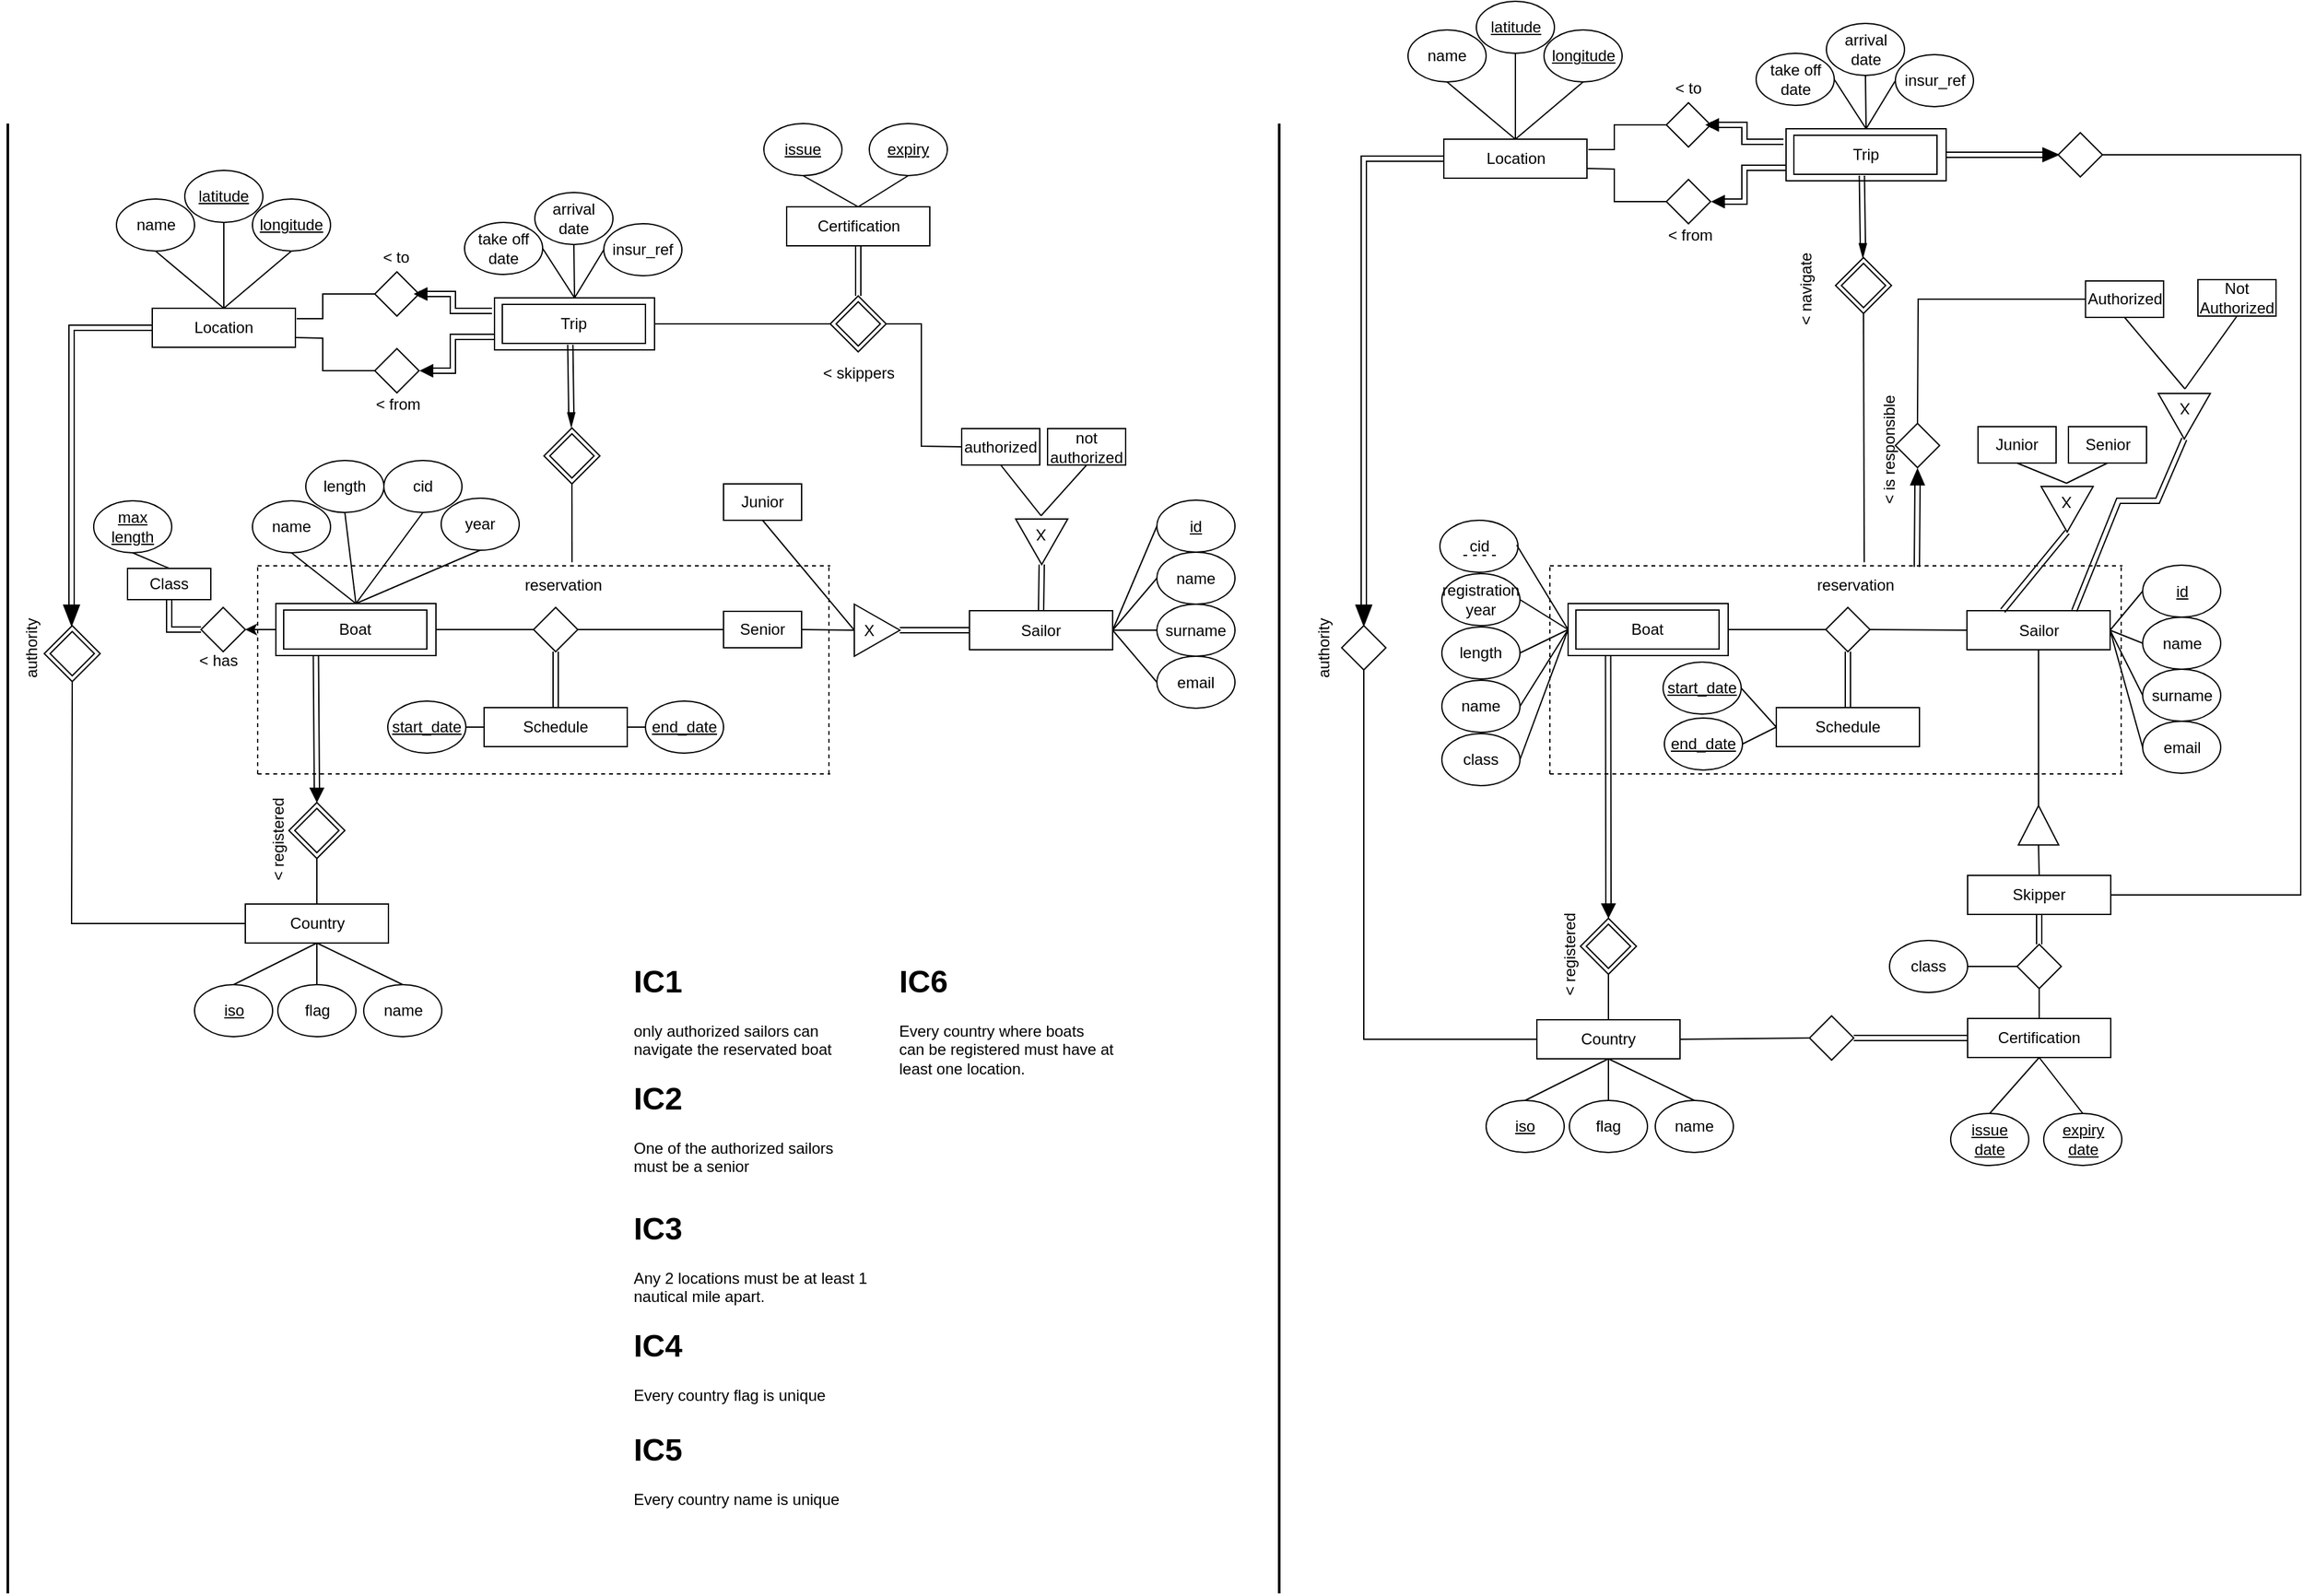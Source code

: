 <mxfile version="20.6.0" type="device"><diagram id="jS480ZVV4UhvYWdSHe65" name="Página-1"><mxGraphModel dx="1273" dy="3128" grid="1" gridSize="10" guides="1" tooltips="1" connect="1" arrows="1" fold="1" page="1" pageScale="1" pageWidth="827" pageHeight="1169" math="0" shadow="0"><root><mxCell id="0"/><mxCell id="1" parent="0"/><mxCell id="CWMuEeh69r5WavCoiiKz-47" value="&lt;h1&gt;IC1&lt;/h1&gt;&lt;div&gt;only authorized sailors can navigate the reservated boat&lt;/div&gt;" style="text;html=1;strokeColor=none;fillColor=none;spacing=5;spacingTop=-20;whiteSpace=wrap;overflow=hidden;rounded=0;" parent="1" vertex="1"><mxGeometry x="1314" y="-520" width="190" height="120" as="geometry"/></mxCell><mxCell id="CWMuEeh69r5WavCoiiKz-48" value="&lt;h1&gt;IC2&lt;/h1&gt;&lt;div&gt;One of the authorized sailors must be a senior&lt;/div&gt;" style="text;html=1;strokeColor=none;fillColor=none;spacing=5;spacingTop=-20;whiteSpace=wrap;overflow=hidden;rounded=0;" parent="1" vertex="1"><mxGeometry x="1314" y="-430" width="190" height="120" as="geometry"/></mxCell><mxCell id="CWMuEeh69r5WavCoiiKz-49" value="&lt;h1&gt;IC3&lt;/h1&gt;&lt;div&gt;Any 2 locations must be at least 1 nautical mile apart.&lt;/div&gt;" style="text;html=1;strokeColor=none;fillColor=none;spacing=5;spacingTop=-20;whiteSpace=wrap;overflow=hidden;rounded=0;" parent="1" vertex="1"><mxGeometry x="1314" y="-330" width="190" height="120" as="geometry"/></mxCell><mxCell id="CWMuEeh69r5WavCoiiKz-58" value="&lt;h1&gt;IC4&lt;/h1&gt;&lt;div&gt;Every country flag is unique&lt;/div&gt;" style="text;html=1;strokeColor=none;fillColor=none;spacing=5;spacingTop=-20;whiteSpace=wrap;overflow=hidden;rounded=0;" parent="1" vertex="1"><mxGeometry x="1314" y="-240" width="190" height="120" as="geometry"/></mxCell><mxCell id="CWMuEeh69r5WavCoiiKz-59" value="&lt;h1&gt;IC5&lt;/h1&gt;&lt;div&gt;Every country name is unique&lt;/div&gt;" style="text;html=1;strokeColor=none;fillColor=none;spacing=5;spacingTop=-20;whiteSpace=wrap;overflow=hidden;rounded=0;" parent="1" vertex="1"><mxGeometry x="1314" y="-160" width="190" height="120" as="geometry"/></mxCell><mxCell id="wN6sQ7lzGIiINgg6Z2ba-30" value="&lt;h1&gt;IC6&lt;/h1&gt;&lt;div&gt;Every country where boats&lt;br/&gt;can be registered must have at least one location.&lt;br&gt;&lt;/div&gt;" style="text;html=1;strokeColor=none;fillColor=none;spacing=5;spacingTop=-20;whiteSpace=wrap;overflow=hidden;rounded=0;" parent="1" vertex="1"><mxGeometry x="1518" y="-520" width="190" height="120" as="geometry"/></mxCell><mxCell id="wN6sQ7lzGIiINgg6Z2ba-36" value="name" style="ellipse;whiteSpace=wrap;html=1;" parent="1" vertex="1"><mxGeometry x="1026" y="-870" width="60" height="40" as="geometry"/></mxCell><mxCell id="wN6sQ7lzGIiINgg6Z2ba-37" value="length" style="ellipse;whiteSpace=wrap;html=1;" parent="1" vertex="1"><mxGeometry x="1067" y="-901" width="60" height="40" as="geometry"/></mxCell><mxCell id="wN6sQ7lzGIiINgg6Z2ba-38" value="cid" style="ellipse;whiteSpace=wrap;html=1;strokeColor=#000000;" parent="1" vertex="1"><mxGeometry x="1127" y="-901" width="60" height="40" as="geometry"/></mxCell><mxCell id="wN6sQ7lzGIiINgg6Z2ba-39" value="year" style="ellipse;whiteSpace=wrap;html=1;" parent="1" vertex="1"><mxGeometry x="1171" y="-872" width="60" height="40" as="geometry"/></mxCell><mxCell id="wN6sQ7lzGIiINgg6Z2ba-40" value="Sailor" style="rounded=0;whiteSpace=wrap;html=1;" parent="1" vertex="1"><mxGeometry x="1577" y="-785.5" width="110" height="30" as="geometry"/></mxCell><mxCell id="wN6sQ7lzGIiINgg6Z2ba-42" value="" style="shape=link;html=1;rounded=0;entryX=1;entryY=0.5;entryDx=0;entryDy=0;exitX=0;exitY=0.5;exitDx=0;exitDy=0;" parent="1" source="wN6sQ7lzGIiINgg6Z2ba-40" target="wN6sQ7lzGIiINgg6Z2ba-41" edge="1"><mxGeometry width="100" relative="1" as="geometry"><mxPoint x="1508.5" y="-594.5" as="sourcePoint"/><mxPoint x="1551" y="-554.5" as="targetPoint"/></mxGeometry></mxCell><mxCell id="wN6sQ7lzGIiINgg6Z2ba-43" value="Junior" style="rounded=0;whiteSpace=wrap;html=1;" parent="1" vertex="1"><mxGeometry x="1388" y="-883" width="60" height="28" as="geometry"/></mxCell><mxCell id="wN6sQ7lzGIiINgg6Z2ba-44" value="Senior" style="rounded=0;whiteSpace=wrap;html=1;" parent="1" vertex="1"><mxGeometry x="1388" y="-785" width="60" height="28" as="geometry"/></mxCell><mxCell id="wN6sQ7lzGIiINgg6Z2ba-45" value="" style="endArrow=none;html=1;rounded=0;exitX=0.5;exitY=1;exitDx=0;exitDy=0;entryX=0;entryY=0.5;entryDx=0;entryDy=0;" parent="1" source="wN6sQ7lzGIiINgg6Z2ba-43" target="wN6sQ7lzGIiINgg6Z2ba-41" edge="1"><mxGeometry width="50" height="50" relative="1" as="geometry"><mxPoint x="1196.5" y="-488" as="sourcePoint"/><mxPoint x="1246.5" y="-538" as="targetPoint"/></mxGeometry></mxCell><mxCell id="wN6sQ7lzGIiINgg6Z2ba-46" value="" style="endArrow=none;html=1;rounded=0;exitX=0;exitY=0.5;exitDx=0;exitDy=0;entryX=1;entryY=0.5;entryDx=0;entryDy=0;" parent="1" source="wN6sQ7lzGIiINgg6Z2ba-41" target="wN6sQ7lzGIiINgg6Z2ba-44" edge="1"><mxGeometry width="50" height="50" relative="1" as="geometry"><mxPoint x="1469" y="-453" as="sourcePoint"/><mxPoint x="1541.5" y="-495.5" as="targetPoint"/></mxGeometry></mxCell><mxCell id="wN6sQ7lzGIiINgg6Z2ba-48" value="name" style="ellipse;whiteSpace=wrap;html=1;" parent="1" vertex="1"><mxGeometry x="1721" y="-830.5" width="60" height="40" as="geometry"/></mxCell><mxCell id="wN6sQ7lzGIiINgg6Z2ba-49" value="surname" style="ellipse;whiteSpace=wrap;html=1;" parent="1" vertex="1"><mxGeometry x="1721" y="-790.5" width="60" height="40" as="geometry"/></mxCell><mxCell id="wN6sQ7lzGIiINgg6Z2ba-50" value="email" style="ellipse;whiteSpace=wrap;html=1;" parent="1" vertex="1"><mxGeometry x="1721" y="-750.5" width="60" height="40" as="geometry"/></mxCell><mxCell id="wN6sQ7lzGIiINgg6Z2ba-51" value="" style="endArrow=none;html=1;rounded=0;exitX=0;exitY=0.5;exitDx=0;exitDy=0;entryX=1;entryY=0.5;entryDx=0;entryDy=0;" parent="1" source="wN6sQ7lzGIiINgg6Z2ba-48" target="wN6sQ7lzGIiINgg6Z2ba-40" edge="1"><mxGeometry width="50" height="50" relative="1" as="geometry"><mxPoint x="1567" y="-815.5" as="sourcePoint"/><mxPoint x="1617" y="-865.5" as="targetPoint"/></mxGeometry></mxCell><mxCell id="wN6sQ7lzGIiINgg6Z2ba-52" value="" style="endArrow=none;html=1;rounded=0;exitX=1;exitY=0.5;exitDx=0;exitDy=0;entryX=0;entryY=0.5;entryDx=0;entryDy=0;" parent="1" source="wN6sQ7lzGIiINgg6Z2ba-40" target="wN6sQ7lzGIiINgg6Z2ba-50" edge="1"><mxGeometry width="50" height="50" relative="1" as="geometry"><mxPoint x="1517" y="-805.5" as="sourcePoint"/><mxPoint x="1537" y="-760.5" as="targetPoint"/></mxGeometry></mxCell><mxCell id="wN6sQ7lzGIiINgg6Z2ba-53" value="" style="endArrow=none;html=1;rounded=0;exitX=1;exitY=0.5;exitDx=0;exitDy=0;entryX=0;entryY=0.5;entryDx=0;entryDy=0;" parent="1" source="wN6sQ7lzGIiINgg6Z2ba-40" target="wN6sQ7lzGIiINgg6Z2ba-49" edge="1"><mxGeometry width="50" height="50" relative="1" as="geometry"><mxPoint x="1527" y="-795.5" as="sourcePoint"/><mxPoint x="1547" y="-750.5" as="targetPoint"/></mxGeometry></mxCell><mxCell id="wN6sQ7lzGIiINgg6Z2ba-54" value="" style="endArrow=none;html=1;rounded=0;exitX=0.5;exitY=1;exitDx=0;exitDy=0;entryX=0.5;entryY=0;entryDx=0;entryDy=0;" parent="1" source="wN6sQ7lzGIiINgg6Z2ba-36" target="cE1w964QRk3SrKRy6S4h-12" edge="1"><mxGeometry width="50" height="50" relative="1" as="geometry"><mxPoint x="1040" y="-646" as="sourcePoint"/><mxPoint x="1270" y="-840" as="targetPoint"/></mxGeometry></mxCell><mxCell id="wN6sQ7lzGIiINgg6Z2ba-55" value="" style="endArrow=none;html=1;rounded=0;entryX=0.5;entryY=1;entryDx=0;entryDy=0;exitX=0.5;exitY=0;exitDx=0;exitDy=0;" parent="1" source="cE1w964QRk3SrKRy6S4h-12" target="wN6sQ7lzGIiINgg6Z2ba-39" edge="1"><mxGeometry width="50" height="50" relative="1" as="geometry"><mxPoint x="1190" y="-800" as="sourcePoint"/><mxPoint x="1115" y="-776" as="targetPoint"/></mxGeometry></mxCell><mxCell id="wN6sQ7lzGIiINgg6Z2ba-56" value="" style="endArrow=none;html=1;rounded=0;entryX=0.5;entryY=1;entryDx=0;entryDy=0;exitX=0.5;exitY=0;exitDx=0;exitDy=0;" parent="1" source="cE1w964QRk3SrKRy6S4h-12" target="wN6sQ7lzGIiINgg6Z2ba-38" edge="1"><mxGeometry width="50" height="50" relative="1" as="geometry"><mxPoint x="1320" y="-850" as="sourcePoint"/><mxPoint x="1125" y="-766" as="targetPoint"/></mxGeometry></mxCell><mxCell id="wN6sQ7lzGIiINgg6Z2ba-57" value="" style="endArrow=none;html=1;rounded=0;exitX=0.5;exitY=1;exitDx=0;exitDy=0;entryX=0.5;entryY=0;entryDx=0;entryDy=0;" parent="1" source="wN6sQ7lzGIiINgg6Z2ba-37" target="cE1w964QRk3SrKRy6S4h-12" edge="1"><mxGeometry width="50" height="50" relative="1" as="geometry"><mxPoint x="1040" y="-786" as="sourcePoint"/><mxPoint x="1270" y="-850" as="targetPoint"/></mxGeometry></mxCell><mxCell id="wN6sQ7lzGIiINgg6Z2ba-59" value="take off&lt;br&gt;date" style="ellipse;whiteSpace=wrap;html=1;" parent="1" vertex="1"><mxGeometry x="1189" y="-1084" width="60" height="40" as="geometry"/></mxCell><mxCell id="wN6sQ7lzGIiINgg6Z2ba-60" value="arrival&lt;br&gt;date" style="ellipse;whiteSpace=wrap;html=1;" parent="1" vertex="1"><mxGeometry x="1243" y="-1107" width="60" height="40" as="geometry"/></mxCell><mxCell id="wN6sQ7lzGIiINgg6Z2ba-61" value="insur_ref" style="ellipse;whiteSpace=wrap;html=1;" parent="1" vertex="1"><mxGeometry x="1296" y="-1083" width="60" height="40" as="geometry"/></mxCell><mxCell id="wN6sQ7lzGIiINgg6Z2ba-62" value="Location" style="rounded=0;whiteSpace=wrap;html=1;" parent="1" vertex="1"><mxGeometry x="949" y="-1018" width="110" height="30" as="geometry"/></mxCell><mxCell id="wN6sQ7lzGIiINgg6Z2ba-63" value="name" style="ellipse;whiteSpace=wrap;html=1;" parent="1" vertex="1"><mxGeometry x="921.5" y="-1102" width="60" height="40" as="geometry"/></mxCell><mxCell id="wN6sQ7lzGIiINgg6Z2ba-64" value="&lt;u&gt;latitude&lt;/u&gt;" style="ellipse;whiteSpace=wrap;html=1;" parent="1" vertex="1"><mxGeometry x="974" y="-1124" width="60" height="40" as="geometry"/></mxCell><mxCell id="wN6sQ7lzGIiINgg6Z2ba-65" value="&lt;u&gt;longitude&lt;/u&gt;" style="ellipse;whiteSpace=wrap;html=1;" parent="1" vertex="1"><mxGeometry x="1026" y="-1102" width="60" height="40" as="geometry"/></mxCell><mxCell id="wN6sQ7lzGIiINgg6Z2ba-66" value="" style="endArrow=none;html=1;rounded=0;entryX=0.5;entryY=1;entryDx=0;entryDy=0;exitX=0.5;exitY=0;exitDx=0;exitDy=0;" parent="1" source="wN6sQ7lzGIiINgg6Z2ba-62" target="wN6sQ7lzGIiINgg6Z2ba-63" edge="1"><mxGeometry width="50" height="50" relative="1" as="geometry"><mxPoint x="1520" y="-1250" as="sourcePoint"/><mxPoint x="1570" y="-1300" as="targetPoint"/></mxGeometry></mxCell><mxCell id="wN6sQ7lzGIiINgg6Z2ba-67" value="" style="endArrow=none;html=1;rounded=0;entryX=0.5;entryY=1;entryDx=0;entryDy=0;exitX=0.5;exitY=0;exitDx=0;exitDy=0;" parent="1" source="wN6sQ7lzGIiINgg6Z2ba-62" target="wN6sQ7lzGIiINgg6Z2ba-65" edge="1"><mxGeometry width="50" height="50" relative="1" as="geometry"><mxPoint x="1620" y="-1197" as="sourcePoint"/><mxPoint x="1650" y="-1240" as="targetPoint"/></mxGeometry></mxCell><mxCell id="wN6sQ7lzGIiINgg6Z2ba-68" value="" style="endArrow=none;html=1;rounded=0;entryX=0.5;entryY=1;entryDx=0;entryDy=0;exitX=0.5;exitY=0;exitDx=0;exitDy=0;" parent="1" source="wN6sQ7lzGIiINgg6Z2ba-62" target="wN6sQ7lzGIiINgg6Z2ba-64" edge="1"><mxGeometry width="50" height="50" relative="1" as="geometry"><mxPoint x="1620" y="-1197" as="sourcePoint"/><mxPoint x="1650" y="-1152" as="targetPoint"/></mxGeometry></mxCell><mxCell id="wN6sQ7lzGIiINgg6Z2ba-69" value="Country" style="rounded=0;whiteSpace=wrap;html=1;" parent="1" vertex="1"><mxGeometry x="1020.5" y="-560" width="110" height="30" as="geometry"/></mxCell><mxCell id="wN6sQ7lzGIiINgg6Z2ba-70" value="name" style="ellipse;whiteSpace=wrap;html=1;" parent="1" vertex="1"><mxGeometry x="1111.5" y="-498" width="60" height="40" as="geometry"/></mxCell><mxCell id="wN6sQ7lzGIiINgg6Z2ba-71" value="flag" style="ellipse;whiteSpace=wrap;html=1;" parent="1" vertex="1"><mxGeometry x="1045.5" y="-498" width="60" height="40" as="geometry"/></mxCell><mxCell id="wN6sQ7lzGIiINgg6Z2ba-72" value="&lt;u&gt;iso&lt;/u&gt;" style="ellipse;whiteSpace=wrap;html=1;" parent="1" vertex="1"><mxGeometry x="981.5" y="-498" width="60" height="40" as="geometry"/></mxCell><mxCell id="wN6sQ7lzGIiINgg6Z2ba-73" value="" style="endArrow=none;html=1;rounded=0;entryX=0.5;entryY=0;entryDx=0;entryDy=0;exitX=0.5;exitY=1;exitDx=0;exitDy=0;" parent="1" source="wN6sQ7lzGIiINgg6Z2ba-69" target="wN6sQ7lzGIiINgg6Z2ba-70" edge="1"><mxGeometry width="50" height="50" relative="1" as="geometry"><mxPoint x="1040.5" y="-589" as="sourcePoint"/><mxPoint x="1090.5" y="-639" as="targetPoint"/></mxGeometry></mxCell><mxCell id="wN6sQ7lzGIiINgg6Z2ba-74" value="" style="endArrow=none;html=1;rounded=0;entryX=0.5;entryY=0;entryDx=0;entryDy=0;exitX=0.5;exitY=1;exitDx=0;exitDy=0;" parent="1" source="wN6sQ7lzGIiINgg6Z2ba-69" target="wN6sQ7lzGIiINgg6Z2ba-72" edge="1"><mxGeometry width="50" height="50" relative="1" as="geometry"><mxPoint x="1140.5" y="-536" as="sourcePoint"/><mxPoint x="1170.5" y="-579" as="targetPoint"/></mxGeometry></mxCell><mxCell id="wN6sQ7lzGIiINgg6Z2ba-75" value="" style="endArrow=none;html=1;rounded=0;entryX=0.5;entryY=0;entryDx=0;entryDy=0;exitX=0.5;exitY=1;exitDx=0;exitDy=0;" parent="1" source="wN6sQ7lzGIiINgg6Z2ba-69" target="wN6sQ7lzGIiINgg6Z2ba-71" edge="1"><mxGeometry width="50" height="50" relative="1" as="geometry"><mxPoint x="1140.5" y="-536" as="sourcePoint"/><mxPoint x="1170.5" y="-491" as="targetPoint"/></mxGeometry></mxCell><mxCell id="wN6sQ7lzGIiINgg6Z2ba-76" value="" style="endArrow=none;html=1;rounded=0;exitX=1;exitY=0.5;exitDx=0;exitDy=0;entryX=0.5;entryY=0;entryDx=0;entryDy=0;" parent="1" source="wN6sQ7lzGIiINgg6Z2ba-59" target="cE1w964QRk3SrKRy6S4h-40" edge="1"><mxGeometry width="50" height="50" relative="1" as="geometry"><mxPoint x="1309.974" y="-1196.7" as="sourcePoint"/><mxPoint x="1273" y="-1003.0" as="targetPoint"/></mxGeometry></mxCell><mxCell id="wN6sQ7lzGIiINgg6Z2ba-77" value="" style="endArrow=none;html=1;rounded=0;entryX=0;entryY=0.5;entryDx=0;entryDy=0;exitX=0.5;exitY=0;exitDx=0;exitDy=0;" parent="1" source="cE1w964QRk3SrKRy6S4h-40" target="wN6sQ7lzGIiINgg6Z2ba-61" edge="1"><mxGeometry width="50" height="50" relative="1" as="geometry"><mxPoint x="1273" y="-1003.0" as="sourcePoint"/><mxPoint x="1388.026" y="-1196.7" as="targetPoint"/></mxGeometry></mxCell><mxCell id="wN6sQ7lzGIiINgg6Z2ba-78" value="" style="endArrow=none;html=1;rounded=0;exitX=0.5;exitY=0;exitDx=0;exitDy=0;entryX=0.5;entryY=1;entryDx=0;entryDy=0;" parent="1" source="cE1w964QRk3SrKRy6S4h-40" target="wN6sQ7lzGIiINgg6Z2ba-60" edge="1"><mxGeometry width="50" height="50" relative="1" as="geometry"><mxPoint x="1273" y="-1003.0" as="sourcePoint"/><mxPoint x="1420" y="-1138" as="targetPoint"/></mxGeometry></mxCell><mxCell id="wN6sQ7lzGIiINgg6Z2ba-79" value="Certification" style="rounded=0;whiteSpace=wrap;html=1;" parent="1" vertex="1"><mxGeometry x="1436.5" y="-1096" width="110" height="30" as="geometry"/></mxCell><mxCell id="wN6sQ7lzGIiINgg6Z2ba-80" value="&lt;u&gt;issue&lt;/u&gt;" style="ellipse;whiteSpace=wrap;html=1;" parent="1" vertex="1"><mxGeometry x="1419" y="-1160" width="60" height="40" as="geometry"/></mxCell><mxCell id="wN6sQ7lzGIiINgg6Z2ba-81" value="&lt;u&gt;expiry&lt;/u&gt;" style="ellipse;whiteSpace=wrap;html=1;" parent="1" vertex="1"><mxGeometry x="1500" y="-1160" width="60" height="40" as="geometry"/></mxCell><mxCell id="wN6sQ7lzGIiINgg6Z2ba-82" value="" style="endArrow=none;html=1;rounded=0;entryX=0.5;entryY=1;entryDx=0;entryDy=0;exitX=0.5;exitY=0;exitDx=0;exitDy=0;" parent="1" source="wN6sQ7lzGIiINgg6Z2ba-79" target="wN6sQ7lzGIiINgg6Z2ba-80" edge="1"><mxGeometry width="50" height="50" relative="1" as="geometry"><mxPoint x="1730" y="-830" as="sourcePoint"/><mxPoint x="1760" y="-873" as="targetPoint"/></mxGeometry></mxCell><mxCell id="wN6sQ7lzGIiINgg6Z2ba-83" value="" style="endArrow=none;html=1;rounded=0;entryX=0.5;entryY=1;entryDx=0;entryDy=0;exitX=0.5;exitY=0;exitDx=0;exitDy=0;" parent="1" source="wN6sQ7lzGIiINgg6Z2ba-79" target="wN6sQ7lzGIiINgg6Z2ba-81" edge="1"><mxGeometry width="50" height="50" relative="1" as="geometry"><mxPoint x="1790" y="-1067" as="sourcePoint"/><mxPoint x="1820" y="-1102" as="targetPoint"/></mxGeometry></mxCell><mxCell id="wN6sQ7lzGIiINgg6Z2ba-110" value="" style="line;strokeWidth=2;direction=south;html=1;" parent="1" vertex="1"><mxGeometry x="833" y="-1160" width="10" height="1130" as="geometry"/></mxCell><mxCell id="wN6sQ7lzGIiINgg6Z2ba-114" value="" style="shape=link;html=1;rounded=0;entryX=1;entryY=0.5;entryDx=0;entryDy=0;exitX=0.5;exitY=0;exitDx=0;exitDy=0;" parent="1" source="wN6sQ7lzGIiINgg6Z2ba-40" target="wN6sQ7lzGIiINgg6Z2ba-112" edge="1"><mxGeometry width="100" relative="1" as="geometry"><mxPoint x="1524.5" y="-1017.5" as="sourcePoint"/><mxPoint x="1429.5" y="-953" as="targetPoint"/></mxGeometry></mxCell><mxCell id="wN6sQ7lzGIiINgg6Z2ba-115" value="authorized" style="rounded=0;whiteSpace=wrap;html=1;" parent="1" vertex="1"><mxGeometry x="1571" y="-925.5" width="60" height="28" as="geometry"/></mxCell><mxCell id="wN6sQ7lzGIiINgg6Z2ba-116" value="not&lt;br&gt;authorized" style="rounded=0;whiteSpace=wrap;html=1;" parent="1" vertex="1"><mxGeometry x="1637" y="-925.5" width="60" height="28" as="geometry"/></mxCell><mxCell id="wN6sQ7lzGIiINgg6Z2ba-117" value="" style="endArrow=none;html=1;rounded=0;exitX=0.5;exitY=1;exitDx=0;exitDy=0;entryX=0.5;entryY=1;entryDx=0;entryDy=0;" parent="1" source="wN6sQ7lzGIiINgg6Z2ba-115" target="wN6sQ7lzGIiINgg6Z2ba-113" edge="1"><mxGeometry width="50" height="50" relative="1" as="geometry"><mxPoint x="1458.5" y="-882.5" as="sourcePoint"/><mxPoint x="1560" y="-860" as="targetPoint"/></mxGeometry></mxCell><mxCell id="wN6sQ7lzGIiINgg6Z2ba-118" value="" style="endArrow=none;html=1;rounded=0;entryX=0.5;entryY=1;entryDx=0;entryDy=0;exitX=0.5;exitY=1;exitDx=0;exitDy=0;" parent="1" source="wN6sQ7lzGIiINgg6Z2ba-113" target="wN6sQ7lzGIiINgg6Z2ba-116" edge="1"><mxGeometry width="50" height="50" relative="1" as="geometry"><mxPoint x="1680" y="-860" as="sourcePoint"/><mxPoint x="1717" y="-939.5" as="targetPoint"/></mxGeometry></mxCell><mxCell id="cE1w964QRk3SrKRy6S4h-1" value="&lt;u&gt;id&lt;/u&gt;" style="ellipse;whiteSpace=wrap;html=1;strokeColor=#000000;" parent="1" vertex="1"><mxGeometry x="1721" y="-870.5" width="60" height="40" as="geometry"/></mxCell><mxCell id="cE1w964QRk3SrKRy6S4h-2" value="" style="endArrow=none;html=1;rounded=0;exitX=0;exitY=0.5;exitDx=0;exitDy=0;entryX=1;entryY=0.5;entryDx=0;entryDy=0;" parent="1" source="cE1w964QRk3SrKRy6S4h-1" target="wN6sQ7lzGIiINgg6Z2ba-40" edge="1"><mxGeometry width="50" height="50" relative="1" as="geometry"><mxPoint x="1731.0" y="-800.5" as="sourcePoint"/><mxPoint x="1697" y="-760.5" as="targetPoint"/></mxGeometry></mxCell><mxCell id="cE1w964QRk3SrKRy6S4h-3" value="" style="rhombus;whiteSpace=wrap;html=1;" parent="1" vertex="1"><mxGeometry x="1242" y="-788" width="34" height="34" as="geometry"/></mxCell><mxCell id="cE1w964QRk3SrKRy6S4h-4" value="" style="endArrow=none;html=1;rounded=0;exitX=0;exitY=0.5;exitDx=0;exitDy=0;entryX=1;entryY=0.5;entryDx=0;entryDy=0;" parent="1" source="cE1w964QRk3SrKRy6S4h-3" target="cE1w964QRk3SrKRy6S4h-12" edge="1"><mxGeometry width="50" height="50" relative="1" as="geometry"><mxPoint x="1571.5" y="-756" as="sourcePoint"/><mxPoint x="1190" y="-750" as="targetPoint"/></mxGeometry></mxCell><mxCell id="cE1w964QRk3SrKRy6S4h-5" value="" style="endArrow=none;html=1;rounded=0;exitX=1;exitY=0.5;exitDx=0;exitDy=0;entryX=0;entryY=0.5;entryDx=0;entryDy=0;" parent="1" source="cE1w964QRk3SrKRy6S4h-3" target="wN6sQ7lzGIiINgg6Z2ba-44" edge="1"><mxGeometry width="50" height="50" relative="1" as="geometry"><mxPoint x="1290" y="-761.0" as="sourcePoint"/><mxPoint x="1170" y="-761" as="targetPoint"/></mxGeometry></mxCell><mxCell id="cE1w964QRk3SrKRy6S4h-6" value="Schedule" style="rounded=0;whiteSpace=wrap;html=1;" parent="1" vertex="1"><mxGeometry x="1204" y="-711" width="110" height="30" as="geometry"/></mxCell><mxCell id="cE1w964QRk3SrKRy6S4h-7" value="" style="shape=link;html=1;rounded=0;entryX=0.5;entryY=0;entryDx=0;entryDy=0;exitX=0.5;exitY=1;exitDx=0;exitDy=0;" parent="1" source="cE1w964QRk3SrKRy6S4h-3" target="cE1w964QRk3SrKRy6S4h-6" edge="1"><mxGeometry width="100" relative="1" as="geometry"><mxPoint x="1622" y="-761" as="sourcePoint"/><mxPoint x="1568.5" y="-756" as="targetPoint"/></mxGeometry></mxCell><mxCell id="cE1w964QRk3SrKRy6S4h-8" value="&lt;u&gt;start_date&lt;/u&gt;" style="ellipse;whiteSpace=wrap;html=1;" parent="1" vertex="1"><mxGeometry x="1130" y="-716" width="60" height="40" as="geometry"/></mxCell><mxCell id="cE1w964QRk3SrKRy6S4h-9" value="&lt;u&gt;end_date&lt;/u&gt;" style="ellipse;whiteSpace=wrap;html=1;" parent="1" vertex="1"><mxGeometry x="1328" y="-716" width="60" height="40" as="geometry"/></mxCell><mxCell id="cE1w964QRk3SrKRy6S4h-10" value="" style="endArrow=none;html=1;rounded=0;exitX=1;exitY=0.5;exitDx=0;exitDy=0;entryX=0;entryY=0.5;entryDx=0;entryDy=0;" parent="1" source="cE1w964QRk3SrKRy6S4h-8" target="cE1w964QRk3SrKRy6S4h-6" edge="1"><mxGeometry width="50" height="50" relative="1" as="geometry"><mxPoint x="1252" y="-778.0" as="sourcePoint"/><mxPoint x="1170" y="-778" as="targetPoint"/></mxGeometry></mxCell><mxCell id="cE1w964QRk3SrKRy6S4h-11" value="" style="endArrow=none;html=1;rounded=0;exitX=1;exitY=0.5;exitDx=0;exitDy=0;entryX=0;entryY=0.5;entryDx=0;entryDy=0;" parent="1" source="cE1w964QRk3SrKRy6S4h-6" target="cE1w964QRk3SrKRy6S4h-9" edge="1"><mxGeometry width="50" height="50" relative="1" as="geometry"><mxPoint x="1262" y="-768.0" as="sourcePoint"/><mxPoint x="1180" y="-768" as="targetPoint"/></mxGeometry></mxCell><mxCell id="cE1w964QRk3SrKRy6S4h-20" value="" style="group" parent="1" vertex="1" connectable="0"><mxGeometry x="1054" y="-638" width="43" height="43" as="geometry"/></mxCell><mxCell id="cE1w964QRk3SrKRy6S4h-19" value="" style="rhombus;whiteSpace=wrap;html=1;" parent="cE1w964QRk3SrKRy6S4h-20" vertex="1"><mxGeometry width="43" height="43" as="geometry"/></mxCell><mxCell id="cE1w964QRk3SrKRy6S4h-18" value="" style="rhombus;whiteSpace=wrap;html=1;" parent="cE1w964QRk3SrKRy6S4h-20" vertex="1"><mxGeometry x="4.5" y="4.5" width="34" height="34" as="geometry"/></mxCell><mxCell id="cE1w964QRk3SrKRy6S4h-21" value="" style="group" parent="1" vertex="1" connectable="0"><mxGeometry x="1044" y="-791" width="123" height="40" as="geometry"/></mxCell><mxCell id="cE1w964QRk3SrKRy6S4h-12" value="" style="rounded=0;whiteSpace=wrap;html=1;" parent="cE1w964QRk3SrKRy6S4h-21" vertex="1"><mxGeometry width="123" height="40" as="geometry"/></mxCell><mxCell id="wN6sQ7lzGIiINgg6Z2ba-35" value="Boat" style="rounded=0;whiteSpace=wrap;html=1;" parent="cE1w964QRk3SrKRy6S4h-21" vertex="1"><mxGeometry x="6" y="5" width="110" height="30" as="geometry"/></mxCell><mxCell id="cE1w964QRk3SrKRy6S4h-22" value="" style="group" parent="1" vertex="1" connectable="0"><mxGeometry x="1470" y="-790.5" width="60" height="40" as="geometry"/></mxCell><mxCell id="wN6sQ7lzGIiINgg6Z2ba-41" value="" style="triangle;whiteSpace=wrap;html=1;strokeColor=#000000;rotation=0;" parent="cE1w964QRk3SrKRy6S4h-22" vertex="1"><mxGeometry x="18.5" width="35" height="40" as="geometry"/></mxCell><mxCell id="wN6sQ7lzGIiINgg6Z2ba-47" value="X" style="text;html=1;strokeColor=none;fillColor=none;align=center;verticalAlign=middle;whiteSpace=wrap;rounded=0;" parent="cE1w964QRk3SrKRy6S4h-22" vertex="1"><mxGeometry y="5" width="60" height="30" as="geometry"/></mxCell><mxCell id="cE1w964QRk3SrKRy6S4h-30" value="" style="group" parent="1" vertex="1" connectable="0"><mxGeometry x="1070.5" y="-751" width="10" height="112" as="geometry"/></mxCell><mxCell id="cE1w964QRk3SrKRy6S4h-23" value="" style="shape=link;html=1;rounded=0;entryX=0.25;entryY=1;entryDx=0;entryDy=0;exitX=0;exitY=0.5;exitDx=0;exitDy=0;" parent="cE1w964QRk3SrKRy6S4h-30" source="cE1w964QRk3SrKRy6S4h-24" edge="1"><mxGeometry width="100" relative="1" as="geometry"><mxPoint x="59.5" y="111" as="sourcePoint"/><mxPoint x="4.25" as="targetPoint"/></mxGeometry></mxCell><mxCell id="cE1w964QRk3SrKRy6S4h-24" value="" style="triangle;whiteSpace=wrap;html=1;strokeColor=#000000;rotation=90;fillColor=#000000;" parent="cE1w964QRk3SrKRy6S4h-30" vertex="1"><mxGeometry y="102" width="10" height="10" as="geometry"/></mxCell><mxCell id="cE1w964QRk3SrKRy6S4h-33" value="" style="group" parent="1" vertex="1" connectable="0"><mxGeometry x="1030" y="-820" width="440" height="160" as="geometry"/></mxCell><mxCell id="cE1w964QRk3SrKRy6S4h-13" value="" style="endArrow=none;dashed=1;html=1;rounded=0;" parent="cE1w964QRk3SrKRy6S4h-33" edge="1"><mxGeometry width="50" height="50" relative="1" as="geometry"><mxPoint y="160" as="sourcePoint"/><mxPoint as="targetPoint"/></mxGeometry></mxCell><mxCell id="cE1w964QRk3SrKRy6S4h-14" value="" style="endArrow=none;dashed=1;html=1;rounded=0;" parent="cE1w964QRk3SrKRy6S4h-33" edge="1"><mxGeometry width="50" height="50" relative="1" as="geometry"><mxPoint x="439" y="160" as="sourcePoint"/><mxPoint x="439" as="targetPoint"/></mxGeometry></mxCell><mxCell id="cE1w964QRk3SrKRy6S4h-15" value="" style="endArrow=none;dashed=1;html=1;rounded=0;" parent="cE1w964QRk3SrKRy6S4h-33" edge="1"><mxGeometry width="50" height="50" relative="1" as="geometry"><mxPoint as="sourcePoint"/><mxPoint x="440" as="targetPoint"/></mxGeometry></mxCell><mxCell id="cE1w964QRk3SrKRy6S4h-16" value="" style="endArrow=none;dashed=1;html=1;rounded=0;" parent="cE1w964QRk3SrKRy6S4h-33" edge="1"><mxGeometry width="50" height="50" relative="1" as="geometry"><mxPoint y="160" as="sourcePoint"/><mxPoint x="440" y="160" as="targetPoint"/></mxGeometry></mxCell><mxCell id="cE1w964QRk3SrKRy6S4h-35" value="reservation" style="text;html=1;strokeColor=none;fillColor=none;align=center;verticalAlign=middle;whiteSpace=wrap;rounded=0;" parent="cE1w964QRk3SrKRy6S4h-33" vertex="1"><mxGeometry x="190" width="90" height="30" as="geometry"/></mxCell><mxCell id="cE1w964QRk3SrKRy6S4h-34" value="" style="endArrow=none;html=1;rounded=0;entryX=0.5;entryY=0;entryDx=0;entryDy=0;exitX=0.5;exitY=1;exitDx=0;exitDy=0;" parent="1" source="cE1w964QRk3SrKRy6S4h-19" target="wN6sQ7lzGIiINgg6Z2ba-69" edge="1"><mxGeometry width="50" height="50" relative="1" as="geometry"><mxPoint x="1120" y="-560" as="sourcePoint"/><mxPoint x="1398" y="-761" as="targetPoint"/></mxGeometry></mxCell><mxCell id="cE1w964QRk3SrKRy6S4h-36" value="" style="group" parent="1" vertex="1" connectable="0"><mxGeometry x="1250" y="-926" width="43" height="43" as="geometry"/></mxCell><mxCell id="cE1w964QRk3SrKRy6S4h-37" value="" style="rhombus;whiteSpace=wrap;html=1;" parent="cE1w964QRk3SrKRy6S4h-36" vertex="1"><mxGeometry width="43" height="43" as="geometry"/></mxCell><mxCell id="cE1w964QRk3SrKRy6S4h-38" value="" style="rhombus;whiteSpace=wrap;html=1;" parent="cE1w964QRk3SrKRy6S4h-36" vertex="1"><mxGeometry x="4.5" y="4.5" width="34" height="34" as="geometry"/></mxCell><mxCell id="cE1w964QRk3SrKRy6S4h-39" value="" style="group" parent="1" vertex="1" connectable="0"><mxGeometry x="1212" y="-1026" width="123" height="40" as="geometry"/></mxCell><mxCell id="cE1w964QRk3SrKRy6S4h-40" value="" style="rounded=0;whiteSpace=wrap;html=1;" parent="cE1w964QRk3SrKRy6S4h-39" vertex="1"><mxGeometry width="123" height="40" as="geometry"/></mxCell><mxCell id="cE1w964QRk3SrKRy6S4h-41" value="Trip" style="rounded=0;whiteSpace=wrap;html=1;" parent="cE1w964QRk3SrKRy6S4h-39" vertex="1"><mxGeometry x="6" y="5" width="110" height="30" as="geometry"/></mxCell><mxCell id="cE1w964QRk3SrKRy6S4h-42" value="" style="group" parent="1" vertex="1" connectable="0"><mxGeometry x="1266" y="-990" width="10" height="60" as="geometry"/></mxCell><mxCell id="cE1w964QRk3SrKRy6S4h-43" value="" style="shape=link;html=1;rounded=0;entryX=0.25;entryY=1;entryDx=0;entryDy=0;exitX=0;exitY=0.5;exitDx=0;exitDy=0;" parent="cE1w964QRk3SrKRy6S4h-42" source="cE1w964QRk3SrKRy6S4h-44" edge="1"><mxGeometry width="100" relative="1" as="geometry"><mxPoint x="59.5" y="59.464" as="sourcePoint"/><mxPoint x="4.25" as="targetPoint"/></mxGeometry></mxCell><mxCell id="cE1w964QRk3SrKRy6S4h-44" value="" style="triangle;whiteSpace=wrap;html=1;strokeColor=#000000;rotation=90;fillColor=#000000;" parent="cE1w964QRk3SrKRy6S4h-42" vertex="1"><mxGeometry y="54.643" width="10" height="5.357" as="geometry"/></mxCell><mxCell id="cE1w964QRk3SrKRy6S4h-45" value="" style="endArrow=none;html=1;rounded=0;exitX=0.573;exitY=-0.09;exitDx=0;exitDy=0;entryX=0.5;entryY=1;entryDx=0;entryDy=0;exitPerimeter=0;" parent="1" source="cE1w964QRk3SrKRy6S4h-35" target="cE1w964QRk3SrKRy6S4h-37" edge="1"><mxGeometry width="50" height="50" relative="1" as="geometry"><mxPoint x="1286.0" y="-761" as="sourcePoint"/><mxPoint x="1398" y="-761" as="targetPoint"/></mxGeometry></mxCell><mxCell id="cE1w964QRk3SrKRy6S4h-46" value="" style="rhombus;whiteSpace=wrap;html=1;" parent="1" vertex="1"><mxGeometry x="1120" y="-1046" width="34" height="34" as="geometry"/></mxCell><mxCell id="cE1w964QRk3SrKRy6S4h-47" value="" style="rhombus;whiteSpace=wrap;html=1;" parent="1" vertex="1"><mxGeometry x="1120" y="-987" width="34" height="34" as="geometry"/></mxCell><mxCell id="cE1w964QRk3SrKRy6S4h-48" value="" style="endArrow=none;html=1;rounded=0;entryX=0;entryY=0.5;entryDx=0;entryDy=0;" parent="1" target="cE1w964QRk3SrKRy6S4h-46" edge="1"><mxGeometry width="50" height="50" relative="1" as="geometry"><mxPoint x="1060" y="-1010" as="sourcePoint"/><mxPoint x="1066" y="-1052" as="targetPoint"/><Array as="points"><mxPoint x="1080" y="-1010"/><mxPoint x="1080" y="-1029"/></Array></mxGeometry></mxCell><mxCell id="cE1w964QRk3SrKRy6S4h-49" value="" style="endArrow=none;html=1;rounded=0;entryX=0;entryY=0.5;entryDx=0;entryDy=0;exitX=1;exitY=0.75;exitDx=0;exitDy=0;" parent="1" source="wN6sQ7lzGIiINgg6Z2ba-62" target="cE1w964QRk3SrKRy6S4h-47" edge="1"><mxGeometry width="50" height="50" relative="1" as="geometry"><mxPoint x="1070" y="-1000" as="sourcePoint"/><mxPoint x="1130" y="-1019.0" as="targetPoint"/><Array as="points"><mxPoint x="1080" y="-995"/><mxPoint x="1080" y="-970"/></Array></mxGeometry></mxCell><mxCell id="cE1w964QRk3SrKRy6S4h-50" value="" style="shape=link;html=1;rounded=0;exitX=0;exitY=0.5;exitDx=0;exitDy=0;startArrow=none;" parent="1" source="cE1w964QRk3SrKRy6S4h-53" edge="1"><mxGeometry width="100" relative="1" as="geometry"><mxPoint x="1080" y="-940" as="sourcePoint"/><mxPoint x="1210" y="-1016" as="targetPoint"/><Array as="points"><mxPoint x="1180" y="-1029"/><mxPoint x="1180" y="-1016"/></Array></mxGeometry></mxCell><mxCell id="cE1w964QRk3SrKRy6S4h-51" value="" style="shape=link;html=1;rounded=0;entryX=0;entryY=0.75;entryDx=0;entryDy=0;startArrow=none;" parent="1" target="cE1w964QRk3SrKRy6S4h-40" edge="1"><mxGeometry width="100" relative="1" as="geometry"><mxPoint x="1160" y="-970" as="sourcePoint"/><mxPoint x="1220" y="-1006" as="targetPoint"/><Array as="points"><mxPoint x="1180" y="-970"/><mxPoint x="1180" y="-996"/></Array></mxGeometry></mxCell><mxCell id="cE1w964QRk3SrKRy6S4h-53" value="" style="triangle;whiteSpace=wrap;html=1;fillColor=#000000;rotation=-180;" parent="1" vertex="1"><mxGeometry x="1151" y="-1033.5" width="9" height="9" as="geometry"/></mxCell><mxCell id="cE1w964QRk3SrKRy6S4h-54" value="" style="shape=link;html=1;rounded=0;exitX=1;exitY=0.5;exitDx=0;exitDy=0;endArrow=none;" parent="1" source="cE1w964QRk3SrKRy6S4h-46" target="cE1w964QRk3SrKRy6S4h-53" edge="1"><mxGeometry width="100" relative="1" as="geometry"><mxPoint x="1154" y="-1029" as="sourcePoint"/><mxPoint x="1210" y="-1016" as="targetPoint"/><Array as="points"/></mxGeometry></mxCell><mxCell id="cE1w964QRk3SrKRy6S4h-55" value="" style="triangle;whiteSpace=wrap;html=1;fillColor=#000000;rotation=-180;" parent="1" vertex="1"><mxGeometry x="1155.5" y="-974.5" width="9" height="9" as="geometry"/></mxCell><mxCell id="cE1w964QRk3SrKRy6S4h-58" value="&amp;lt; to" style="text;html=1;strokeColor=none;fillColor=none;align=center;verticalAlign=middle;whiteSpace=wrap;rounded=0;" parent="1" vertex="1"><mxGeometry x="1119" y="-1066" width="35" height="18" as="geometry"/></mxCell><mxCell id="cE1w964QRk3SrKRy6S4h-59" value="&amp;lt; from" style="text;html=1;strokeColor=none;fillColor=none;align=center;verticalAlign=middle;whiteSpace=wrap;rounded=0;" parent="1" vertex="1"><mxGeometry x="1116" y="-953" width="44" height="18" as="geometry"/></mxCell><mxCell id="cE1w964QRk3SrKRy6S4h-60" value="&amp;lt; registered" style="text;html=1;strokeColor=none;fillColor=none;align=center;verticalAlign=middle;whiteSpace=wrap;rounded=0;rotation=-90;" parent="1" vertex="1"><mxGeometry x="1006" y="-625" width="80" height="30" as="geometry"/></mxCell><mxCell id="cE1w964QRk3SrKRy6S4h-62" value="" style="shape=link;html=1;rounded=0;exitX=0;exitY=0.5;exitDx=0;exitDy=0;" parent="1" source="wN6sQ7lzGIiINgg6Z2ba-62" target="cE1w964QRk3SrKRy6S4h-63" edge="1"><mxGeometry width="100" relative="1" as="geometry"><mxPoint x="920" y="-760" as="sourcePoint"/><mxPoint x="887" y="-890" as="targetPoint"/><Array as="points"><mxPoint x="887" y="-1003"/></Array></mxGeometry></mxCell><mxCell id="cE1w964QRk3SrKRy6S4h-63" value="" style="triangle;whiteSpace=wrap;html=1;fillColor=#000000;rotation=90;" parent="1" vertex="1"><mxGeometry x="879.25" y="-788" width="15.5" height="12" as="geometry"/></mxCell><mxCell id="cE1w964QRk3SrKRy6S4h-64" value="" style="endArrow=none;html=1;rounded=0;entryX=0;entryY=0.5;entryDx=0;entryDy=0;exitX=0.5;exitY=1;exitDx=0;exitDy=0;" parent="1" source="KLgzzGxkdSyhp8pFbCWn-2" target="wN6sQ7lzGIiINgg6Z2ba-69" edge="1"><mxGeometry width="50" height="50" relative="1" as="geometry"><mxPoint x="887" y="-740" as="sourcePoint"/><mxPoint x="1085.5" y="-511" as="targetPoint"/><Array as="points"><mxPoint x="887" y="-545"/></Array></mxGeometry></mxCell><mxCell id="cE1w964QRk3SrKRy6S4h-65" value="authority" style="text;html=1;strokeColor=none;fillColor=none;align=center;verticalAlign=middle;whiteSpace=wrap;rounded=0;rotation=-90;" parent="1" vertex="1"><mxGeometry x="817" y="-772" width="79.25" height="30" as="geometry"/></mxCell><mxCell id="cE1w964QRk3SrKRy6S4h-68" value="" style="group" parent="1" vertex="1" connectable="0"><mxGeometry x="1470" y="-1027.5" width="43" height="43" as="geometry"/></mxCell><mxCell id="cE1w964QRk3SrKRy6S4h-69" value="" style="rhombus;whiteSpace=wrap;html=1;" parent="cE1w964QRk3SrKRy6S4h-68" vertex="1"><mxGeometry width="43" height="43" as="geometry"/></mxCell><mxCell id="cE1w964QRk3SrKRy6S4h-70" value="" style="rhombus;whiteSpace=wrap;html=1;" parent="cE1w964QRk3SrKRy6S4h-68" vertex="1"><mxGeometry x="4.5" y="4.5" width="34" height="34" as="geometry"/></mxCell><mxCell id="cE1w964QRk3SrKRy6S4h-73" value="" style="group;rotation=-180;" parent="1" vertex="1" connectable="0"><mxGeometry x="1602" y="-858.5" width="60" height="37.5" as="geometry"/></mxCell><mxCell id="wN6sQ7lzGIiINgg6Z2ba-112" value="" style="triangle;whiteSpace=wrap;html=1;strokeColor=#000000;rotation=-270;" parent="cE1w964QRk3SrKRy6S4h-73" vertex="1"><mxGeometry x="13" width="35" height="40" as="geometry"/></mxCell><mxCell id="wN6sQ7lzGIiINgg6Z2ba-113" value="X" style="text;html=1;strokeColor=none;fillColor=none;align=center;verticalAlign=middle;whiteSpace=wrap;rounded=0;rotation=-180;" parent="cE1w964QRk3SrKRy6S4h-73" vertex="1"><mxGeometry width="60" height="30" as="geometry"/></mxCell><mxCell id="cE1w964QRk3SrKRy6S4h-75" value="" style="shape=link;html=1;rounded=0;exitX=0.5;exitY=1;exitDx=0;exitDy=0;entryX=0.5;entryY=0;entryDx=0;entryDy=0;" parent="1" source="wN6sQ7lzGIiINgg6Z2ba-79" target="cE1w964QRk3SrKRy6S4h-69" edge="1"><mxGeometry width="100" relative="1" as="geometry"><mxPoint x="1460" y="-920" as="sourcePoint"/><mxPoint x="1560" y="-920" as="targetPoint"/></mxGeometry></mxCell><mxCell id="cE1w964QRk3SrKRy6S4h-76" value="" style="endArrow=none;html=1;rounded=0;exitX=1;exitY=0.5;exitDx=0;exitDy=0;entryX=0;entryY=0.5;entryDx=0;entryDy=0;" parent="1" source="cE1w964QRk3SrKRy6S4h-40" target="cE1w964QRk3SrKRy6S4h-69" edge="1"><mxGeometry width="50" height="50" relative="1" as="geometry"><mxPoint x="1370" y="-920" as="sourcePoint"/><mxPoint x="1420" y="-970" as="targetPoint"/></mxGeometry></mxCell><mxCell id="cE1w964QRk3SrKRy6S4h-77" value="&amp;lt; skippers" style="text;html=1;strokeColor=none;fillColor=none;align=center;verticalAlign=middle;whiteSpace=wrap;rounded=0;" parent="1" vertex="1"><mxGeometry x="1461.5" y="-983" width="60" height="30" as="geometry"/></mxCell><mxCell id="cE1w964QRk3SrKRy6S4h-79" value="" style="endArrow=none;html=1;rounded=0;entryX=1;entryY=0.5;entryDx=0;entryDy=0;exitX=0;exitY=0.5;exitDx=0;exitDy=0;" parent="1" source="wN6sQ7lzGIiINgg6Z2ba-115" target="cE1w964QRk3SrKRy6S4h-69" edge="1"><mxGeometry width="50" height="50" relative="1" as="geometry"><mxPoint x="1580" y="-850" as="sourcePoint"/><mxPoint x="1630" y="-900" as="targetPoint"/><Array as="points"><mxPoint x="1540" y="-912"/><mxPoint x="1540" y="-1006"/></Array></mxGeometry></mxCell><mxCell id="cE1w964QRk3SrKRy6S4h-80" value="Class" style="rounded=0;whiteSpace=wrap;html=1;" parent="1" vertex="1"><mxGeometry x="930" y="-818" width="64" height="24" as="geometry"/></mxCell><mxCell id="cE1w964QRk3SrKRy6S4h-84" value="&lt;u&gt;max&lt;br&gt;length&lt;/u&gt;" style="ellipse;whiteSpace=wrap;html=1;" parent="1" vertex="1"><mxGeometry x="904" y="-870" width="60" height="40" as="geometry"/></mxCell><mxCell id="cE1w964QRk3SrKRy6S4h-85" value="" style="endArrow=none;html=1;rounded=0;exitX=0.5;exitY=1;exitDx=0;exitDy=0;entryX=0.5;entryY=0;entryDx=0;entryDy=0;" parent="1" source="cE1w964QRk3SrKRy6S4h-84" target="cE1w964QRk3SrKRy6S4h-80" edge="1"><mxGeometry width="50" height="50" relative="1" as="geometry"><mxPoint x="980" y="-830" as="sourcePoint"/><mxPoint x="1030" y="-880" as="targetPoint"/></mxGeometry></mxCell><mxCell id="cE1w964QRk3SrKRy6S4h-86" value="" style="rhombus;whiteSpace=wrap;html=1;" parent="1" vertex="1"><mxGeometry x="986.5" y="-788" width="34" height="34" as="geometry"/></mxCell><mxCell id="cE1w964QRk3SrKRy6S4h-87" value="" style="endArrow=classic;html=1;rounded=0;entryX=1;entryY=0.5;entryDx=0;entryDy=0;exitX=0;exitY=0.5;exitDx=0;exitDy=0;" parent="1" source="cE1w964QRk3SrKRy6S4h-12" target="cE1w964QRk3SrKRy6S4h-86" edge="1"><mxGeometry width="50" height="50" relative="1" as="geometry"><mxPoint x="950" y="-680" as="sourcePoint"/><mxPoint x="1000" y="-730" as="targetPoint"/></mxGeometry></mxCell><mxCell id="cE1w964QRk3SrKRy6S4h-88" value="" style="shape=link;html=1;rounded=0;exitX=0.5;exitY=1;exitDx=0;exitDy=0;entryX=0;entryY=0.5;entryDx=0;entryDy=0;" parent="1" source="cE1w964QRk3SrKRy6S4h-80" target="cE1w964QRk3SrKRy6S4h-86" edge="1"><mxGeometry width="100" relative="1" as="geometry"><mxPoint x="920" y="-730" as="sourcePoint"/><mxPoint x="1020" y="-730" as="targetPoint"/><Array as="points"><mxPoint x="962" y="-771"/></Array></mxGeometry></mxCell><mxCell id="cE1w964QRk3SrKRy6S4h-89" value="&amp;lt; has" style="text;html=1;strokeColor=none;fillColor=none;align=center;verticalAlign=middle;whiteSpace=wrap;rounded=0;" parent="1" vertex="1"><mxGeometry x="970" y="-762" width="60" height="30" as="geometry"/></mxCell><mxCell id="KLgzzGxkdSyhp8pFbCWn-1" value="" style="group" vertex="1" connectable="0" parent="1"><mxGeometry x="866" y="-774" width="43" height="43" as="geometry"/></mxCell><mxCell id="KLgzzGxkdSyhp8pFbCWn-2" value="" style="rhombus;whiteSpace=wrap;html=1;" vertex="1" parent="KLgzzGxkdSyhp8pFbCWn-1"><mxGeometry width="43" height="43" as="geometry"/></mxCell><mxCell id="KLgzzGxkdSyhp8pFbCWn-3" value="" style="rhombus;whiteSpace=wrap;html=1;" vertex="1" parent="KLgzzGxkdSyhp8pFbCWn-1"><mxGeometry x="4.5" y="4.5" width="34" height="34" as="geometry"/></mxCell><mxCell id="KLgzzGxkdSyhp8pFbCWn-6" value="name" style="ellipse;whiteSpace=wrap;html=1;" vertex="1" parent="1"><mxGeometry x="1940" y="-732" width="60" height="40" as="geometry"/></mxCell><mxCell id="KLgzzGxkdSyhp8pFbCWn-7" value="length" style="ellipse;whiteSpace=wrap;html=1;" vertex="1" parent="1"><mxGeometry x="1940" y="-773" width="60" height="40" as="geometry"/></mxCell><mxCell id="KLgzzGxkdSyhp8pFbCWn-8" value="cid" style="ellipse;whiteSpace=wrap;html=1;strokeColor=#000000;" vertex="1" parent="1"><mxGeometry x="1938.5" y="-855" width="60" height="40" as="geometry"/></mxCell><mxCell id="KLgzzGxkdSyhp8pFbCWn-9" value="registration&lt;br&gt;year" style="ellipse;whiteSpace=wrap;html=1;" vertex="1" parent="1"><mxGeometry x="1940" y="-814" width="60" height="40" as="geometry"/></mxCell><mxCell id="KLgzzGxkdSyhp8pFbCWn-12" value="Authorized" style="rounded=0;whiteSpace=wrap;html=1;" vertex="1" parent="1"><mxGeometry x="2434.63" y="-1039" width="60" height="28" as="geometry"/></mxCell><mxCell id="KLgzzGxkdSyhp8pFbCWn-13" value="Not Authorized" style="rounded=0;whiteSpace=wrap;html=1;" vertex="1" parent="1"><mxGeometry x="2521" y="-1040" width="60" height="28" as="geometry"/></mxCell><mxCell id="KLgzzGxkdSyhp8pFbCWn-22" value="" style="endArrow=none;html=1;rounded=0;exitX=1;exitY=0.5;exitDx=0;exitDy=0;entryX=0;entryY=0.5;entryDx=0;entryDy=0;" edge="1" parent="1" source="KLgzzGxkdSyhp8pFbCWn-6" target="KLgzzGxkdSyhp8pFbCWn-72"><mxGeometry width="50" height="50" relative="1" as="geometry"><mxPoint x="2033" y="-646" as="sourcePoint"/><mxPoint x="1960" y="-830" as="targetPoint"/></mxGeometry></mxCell><mxCell id="KLgzzGxkdSyhp8pFbCWn-23" value="" style="endArrow=none;html=1;rounded=0;entryX=1;entryY=0.5;entryDx=0;entryDy=0;exitX=0;exitY=0.5;exitDx=0;exitDy=0;" edge="1" parent="1" source="KLgzzGxkdSyhp8pFbCWn-72" target="KLgzzGxkdSyhp8pFbCWn-9"><mxGeometry width="50" height="50" relative="1" as="geometry"><mxPoint x="2183" y="-800" as="sourcePoint"/><mxPoint x="2108" y="-776" as="targetPoint"/></mxGeometry></mxCell><mxCell id="KLgzzGxkdSyhp8pFbCWn-24" value="" style="endArrow=none;html=1;rounded=0;entryX=1;entryY=0;entryDx=0;entryDy=0;exitX=0;exitY=0.5;exitDx=0;exitDy=0;" edge="1" parent="1" source="KLgzzGxkdSyhp8pFbCWn-72" target="KLgzzGxkdSyhp8pFbCWn-136"><mxGeometry width="50" height="50" relative="1" as="geometry"><mxPoint x="2313" y="-850" as="sourcePoint"/><mxPoint x="2118" y="-766" as="targetPoint"/></mxGeometry></mxCell><mxCell id="KLgzzGxkdSyhp8pFbCWn-25" value="" style="endArrow=none;html=1;rounded=0;exitX=1;exitY=0.5;exitDx=0;exitDy=0;entryX=0;entryY=0.5;entryDx=0;entryDy=0;" edge="1" parent="1" source="KLgzzGxkdSyhp8pFbCWn-7" target="KLgzzGxkdSyhp8pFbCWn-72"><mxGeometry width="50" height="50" relative="1" as="geometry"><mxPoint x="2033" y="-786" as="sourcePoint"/><mxPoint x="2263" y="-850" as="targetPoint"/></mxGeometry></mxCell><mxCell id="KLgzzGxkdSyhp8pFbCWn-26" value="take off&lt;br&gt;date" style="ellipse;whiteSpace=wrap;html=1;" vertex="1" parent="1"><mxGeometry x="2181.5" y="-1214" width="60" height="40" as="geometry"/></mxCell><mxCell id="KLgzzGxkdSyhp8pFbCWn-27" value="arrival&lt;br&gt;date" style="ellipse;whiteSpace=wrap;html=1;" vertex="1" parent="1"><mxGeometry x="2235.5" y="-1237" width="60" height="40" as="geometry"/></mxCell><mxCell id="KLgzzGxkdSyhp8pFbCWn-28" value="insur_ref" style="ellipse;whiteSpace=wrap;html=1;" vertex="1" parent="1"><mxGeometry x="2288.5" y="-1213" width="60" height="40" as="geometry"/></mxCell><mxCell id="KLgzzGxkdSyhp8pFbCWn-29" value="Location" style="rounded=0;whiteSpace=wrap;html=1;" vertex="1" parent="1"><mxGeometry x="1941.5" y="-1148" width="110" height="30" as="geometry"/></mxCell><mxCell id="KLgzzGxkdSyhp8pFbCWn-30" value="name" style="ellipse;whiteSpace=wrap;html=1;" vertex="1" parent="1"><mxGeometry x="1914" y="-1232" width="60" height="40" as="geometry"/></mxCell><mxCell id="KLgzzGxkdSyhp8pFbCWn-31" value="&lt;u&gt;latitude&lt;/u&gt;" style="ellipse;whiteSpace=wrap;html=1;" vertex="1" parent="1"><mxGeometry x="1966.5" y="-1254" width="60" height="40" as="geometry"/></mxCell><mxCell id="KLgzzGxkdSyhp8pFbCWn-32" value="&lt;u&gt;longitude&lt;/u&gt;" style="ellipse;whiteSpace=wrap;html=1;" vertex="1" parent="1"><mxGeometry x="2018.5" y="-1232" width="60" height="40" as="geometry"/></mxCell><mxCell id="KLgzzGxkdSyhp8pFbCWn-33" value="" style="endArrow=none;html=1;rounded=0;entryX=0.5;entryY=1;entryDx=0;entryDy=0;exitX=0.5;exitY=0;exitDx=0;exitDy=0;" edge="1" parent="1" source="KLgzzGxkdSyhp8pFbCWn-29" target="KLgzzGxkdSyhp8pFbCWn-30"><mxGeometry width="50" height="50" relative="1" as="geometry"><mxPoint x="2512.5" y="-1380" as="sourcePoint"/><mxPoint x="2562.5" y="-1430" as="targetPoint"/></mxGeometry></mxCell><mxCell id="KLgzzGxkdSyhp8pFbCWn-34" value="" style="endArrow=none;html=1;rounded=0;entryX=0.5;entryY=1;entryDx=0;entryDy=0;exitX=0.5;exitY=0;exitDx=0;exitDy=0;" edge="1" parent="1" source="KLgzzGxkdSyhp8pFbCWn-29" target="KLgzzGxkdSyhp8pFbCWn-32"><mxGeometry width="50" height="50" relative="1" as="geometry"><mxPoint x="2612.5" y="-1327" as="sourcePoint"/><mxPoint x="2642.5" y="-1370" as="targetPoint"/></mxGeometry></mxCell><mxCell id="KLgzzGxkdSyhp8pFbCWn-35" value="" style="endArrow=none;html=1;rounded=0;entryX=0.5;entryY=1;entryDx=0;entryDy=0;exitX=0.5;exitY=0;exitDx=0;exitDy=0;" edge="1" parent="1" source="KLgzzGxkdSyhp8pFbCWn-29" target="KLgzzGxkdSyhp8pFbCWn-31"><mxGeometry width="50" height="50" relative="1" as="geometry"><mxPoint x="2612.5" y="-1327" as="sourcePoint"/><mxPoint x="2642.5" y="-1282" as="targetPoint"/></mxGeometry></mxCell><mxCell id="KLgzzGxkdSyhp8pFbCWn-36" value="Country" style="rounded=0;whiteSpace=wrap;html=1;" vertex="1" parent="1"><mxGeometry x="2013" y="-471" width="110" height="30" as="geometry"/></mxCell><mxCell id="KLgzzGxkdSyhp8pFbCWn-37" value="name" style="ellipse;whiteSpace=wrap;html=1;" vertex="1" parent="1"><mxGeometry x="2104" y="-409" width="60" height="40" as="geometry"/></mxCell><mxCell id="KLgzzGxkdSyhp8pFbCWn-38" value="flag" style="ellipse;whiteSpace=wrap;html=1;" vertex="1" parent="1"><mxGeometry x="2038" y="-409" width="60" height="40" as="geometry"/></mxCell><mxCell id="KLgzzGxkdSyhp8pFbCWn-39" value="&lt;u&gt;iso&lt;/u&gt;" style="ellipse;whiteSpace=wrap;html=1;" vertex="1" parent="1"><mxGeometry x="1974" y="-409" width="60" height="40" as="geometry"/></mxCell><mxCell id="KLgzzGxkdSyhp8pFbCWn-40" value="" style="endArrow=none;html=1;rounded=0;entryX=0.5;entryY=0;entryDx=0;entryDy=0;exitX=0.5;exitY=1;exitDx=0;exitDy=0;" edge="1" parent="1" source="KLgzzGxkdSyhp8pFbCWn-36" target="KLgzzGxkdSyhp8pFbCWn-37"><mxGeometry width="50" height="50" relative="1" as="geometry"><mxPoint x="2033" y="-500" as="sourcePoint"/><mxPoint x="2083" y="-550" as="targetPoint"/></mxGeometry></mxCell><mxCell id="KLgzzGxkdSyhp8pFbCWn-41" value="" style="endArrow=none;html=1;rounded=0;entryX=0.5;entryY=0;entryDx=0;entryDy=0;exitX=0.5;exitY=1;exitDx=0;exitDy=0;" edge="1" parent="1" source="KLgzzGxkdSyhp8pFbCWn-36" target="KLgzzGxkdSyhp8pFbCWn-39"><mxGeometry width="50" height="50" relative="1" as="geometry"><mxPoint x="2133" y="-447" as="sourcePoint"/><mxPoint x="2163" y="-490" as="targetPoint"/></mxGeometry></mxCell><mxCell id="KLgzzGxkdSyhp8pFbCWn-42" value="" style="endArrow=none;html=1;rounded=0;entryX=0.5;entryY=0;entryDx=0;entryDy=0;exitX=0.5;exitY=1;exitDx=0;exitDy=0;" edge="1" parent="1" source="KLgzzGxkdSyhp8pFbCWn-36" target="KLgzzGxkdSyhp8pFbCWn-38"><mxGeometry width="50" height="50" relative="1" as="geometry"><mxPoint x="2133" y="-447" as="sourcePoint"/><mxPoint x="2163" y="-402" as="targetPoint"/></mxGeometry></mxCell><mxCell id="KLgzzGxkdSyhp8pFbCWn-43" value="" style="endArrow=none;html=1;rounded=0;exitX=1;exitY=0.5;exitDx=0;exitDy=0;entryX=0.5;entryY=0;entryDx=0;entryDy=0;" edge="1" parent="1" source="KLgzzGxkdSyhp8pFbCWn-26" target="KLgzzGxkdSyhp8pFbCWn-91"><mxGeometry width="50" height="50" relative="1" as="geometry"><mxPoint x="2302.474" y="-1326.7" as="sourcePoint"/><mxPoint x="2265.5" y="-1133" as="targetPoint"/></mxGeometry></mxCell><mxCell id="KLgzzGxkdSyhp8pFbCWn-44" value="" style="endArrow=none;html=1;rounded=0;entryX=0;entryY=0.5;entryDx=0;entryDy=0;exitX=0.5;exitY=0;exitDx=0;exitDy=0;" edge="1" parent="1" source="KLgzzGxkdSyhp8pFbCWn-91" target="KLgzzGxkdSyhp8pFbCWn-28"><mxGeometry width="50" height="50" relative="1" as="geometry"><mxPoint x="2265.5" y="-1133" as="sourcePoint"/><mxPoint x="2380.526" y="-1326.7" as="targetPoint"/></mxGeometry></mxCell><mxCell id="KLgzzGxkdSyhp8pFbCWn-45" value="" style="endArrow=none;html=1;rounded=0;exitX=0.5;exitY=0;exitDx=0;exitDy=0;entryX=0.5;entryY=1;entryDx=0;entryDy=0;" edge="1" parent="1" source="KLgzzGxkdSyhp8pFbCWn-91" target="KLgzzGxkdSyhp8pFbCWn-27"><mxGeometry width="50" height="50" relative="1" as="geometry"><mxPoint x="2265.5" y="-1133" as="sourcePoint"/><mxPoint x="2412.5" y="-1268" as="targetPoint"/></mxGeometry></mxCell><mxCell id="KLgzzGxkdSyhp8pFbCWn-46" value="Certification" style="rounded=0;whiteSpace=wrap;html=1;" vertex="1" parent="1"><mxGeometry x="2344" y="-472" width="110" height="30" as="geometry"/></mxCell><mxCell id="KLgzzGxkdSyhp8pFbCWn-47" value="&lt;u&gt;issue&lt;br&gt;date&lt;br&gt;&lt;/u&gt;" style="ellipse;whiteSpace=wrap;html=1;" vertex="1" parent="1"><mxGeometry x="2331" y="-399" width="60" height="40" as="geometry"/></mxCell><mxCell id="KLgzzGxkdSyhp8pFbCWn-48" value="&lt;u&gt;expiry&lt;br&gt;date&lt;br&gt;&lt;/u&gt;" style="ellipse;whiteSpace=wrap;html=1;" vertex="1" parent="1"><mxGeometry x="2402.5" y="-399" width="60" height="40" as="geometry"/></mxCell><mxCell id="KLgzzGxkdSyhp8pFbCWn-49" value="" style="endArrow=none;html=1;rounded=0;entryX=0.5;entryY=0;entryDx=0;entryDy=0;exitX=0.5;exitY=1;exitDx=0;exitDy=0;" edge="1" parent="1" source="KLgzzGxkdSyhp8pFbCWn-46" target="KLgzzGxkdSyhp8pFbCWn-47"><mxGeometry width="50" height="50" relative="1" as="geometry"><mxPoint x="2524" y="-120" as="sourcePoint"/><mxPoint x="2554" y="-163" as="targetPoint"/></mxGeometry></mxCell><mxCell id="KLgzzGxkdSyhp8pFbCWn-50" value="" style="endArrow=none;html=1;rounded=0;entryX=0.5;entryY=0;entryDx=0;entryDy=0;exitX=0.5;exitY=1;exitDx=0;exitDy=0;" edge="1" parent="1" source="KLgzzGxkdSyhp8pFbCWn-46" target="KLgzzGxkdSyhp8pFbCWn-48"><mxGeometry width="50" height="50" relative="1" as="geometry"><mxPoint x="2584" y="-357" as="sourcePoint"/><mxPoint x="2614" y="-392" as="targetPoint"/></mxGeometry></mxCell><mxCell id="KLgzzGxkdSyhp8pFbCWn-51" value="" style="line;strokeWidth=2;direction=south;html=1;" vertex="1" parent="1"><mxGeometry x="1810" y="-1160" width="10" height="1130" as="geometry"/></mxCell><mxCell id="KLgzzGxkdSyhp8pFbCWn-59" value="" style="rhombus;whiteSpace=wrap;html=1;" vertex="1" parent="1"><mxGeometry x="2235" y="-788" width="34" height="34" as="geometry"/></mxCell><mxCell id="KLgzzGxkdSyhp8pFbCWn-60" value="" style="endArrow=none;html=1;rounded=0;exitX=0;exitY=0.5;exitDx=0;exitDy=0;entryX=1;entryY=0.5;entryDx=0;entryDy=0;" edge="1" parent="1" source="KLgzzGxkdSyhp8pFbCWn-59" target="KLgzzGxkdSyhp8pFbCWn-72"><mxGeometry width="50" height="50" relative="1" as="geometry"><mxPoint x="2564.5" y="-756" as="sourcePoint"/><mxPoint x="2183" y="-750" as="targetPoint"/></mxGeometry></mxCell><mxCell id="KLgzzGxkdSyhp8pFbCWn-61" value="" style="endArrow=none;html=1;rounded=0;exitX=1;exitY=0.5;exitDx=0;exitDy=0;entryX=0;entryY=0.5;entryDx=0;entryDy=0;" edge="1" parent="1" source="KLgzzGxkdSyhp8pFbCWn-59" target="KLgzzGxkdSyhp8pFbCWn-10"><mxGeometry width="50" height="50" relative="1" as="geometry"><mxPoint x="2283" y="-761.0" as="sourcePoint"/><mxPoint x="2320" y="-740" as="targetPoint"/></mxGeometry></mxCell><mxCell id="KLgzzGxkdSyhp8pFbCWn-62" value="Schedule" style="rounded=0;whiteSpace=wrap;html=1;" vertex="1" parent="1"><mxGeometry x="2197" y="-711" width="110" height="30" as="geometry"/></mxCell><mxCell id="KLgzzGxkdSyhp8pFbCWn-63" value="" style="shape=link;html=1;rounded=0;entryX=0.5;entryY=0;entryDx=0;entryDy=0;exitX=0.5;exitY=1;exitDx=0;exitDy=0;" edge="1" parent="1" source="KLgzzGxkdSyhp8pFbCWn-59" target="KLgzzGxkdSyhp8pFbCWn-62"><mxGeometry width="100" relative="1" as="geometry"><mxPoint x="2615" y="-761" as="sourcePoint"/><mxPoint x="2561.5" y="-756" as="targetPoint"/></mxGeometry></mxCell><mxCell id="KLgzzGxkdSyhp8pFbCWn-66" value="" style="endArrow=none;html=1;rounded=0;exitX=1;exitY=0.5;exitDx=0;exitDy=0;entryX=0;entryY=0.5;entryDx=0;entryDy=0;" edge="1" parent="1" source="KLgzzGxkdSyhp8pFbCWn-64" target="KLgzzGxkdSyhp8pFbCWn-62"><mxGeometry width="50" height="50" relative="1" as="geometry"><mxPoint x="2245" y="-778.0" as="sourcePoint"/><mxPoint x="2163" y="-778" as="targetPoint"/></mxGeometry></mxCell><mxCell id="KLgzzGxkdSyhp8pFbCWn-67" value="" style="endArrow=none;html=1;rounded=0;entryX=0;entryY=0.5;entryDx=0;entryDy=0;exitX=1;exitY=0.5;exitDx=0;exitDy=0;" edge="1" parent="1" source="KLgzzGxkdSyhp8pFbCWn-65" target="KLgzzGxkdSyhp8pFbCWn-62"><mxGeometry width="50" height="50" relative="1" as="geometry"><mxPoint x="2200" y="-630" as="sourcePoint"/><mxPoint x="2173" y="-768" as="targetPoint"/></mxGeometry></mxCell><mxCell id="KLgzzGxkdSyhp8pFbCWn-68" value="" style="group" vertex="1" connectable="0" parent="1"><mxGeometry x="2046.5" y="-549" width="43" height="43" as="geometry"/></mxCell><mxCell id="KLgzzGxkdSyhp8pFbCWn-69" value="" style="rhombus;whiteSpace=wrap;html=1;" vertex="1" parent="KLgzzGxkdSyhp8pFbCWn-68"><mxGeometry width="43" height="43" as="geometry"/></mxCell><mxCell id="KLgzzGxkdSyhp8pFbCWn-70" value="" style="rhombus;whiteSpace=wrap;html=1;" vertex="1" parent="KLgzzGxkdSyhp8pFbCWn-68"><mxGeometry x="4.5" y="4.5" width="34" height="34" as="geometry"/></mxCell><mxCell id="KLgzzGxkdSyhp8pFbCWn-71" value="" style="group" vertex="1" connectable="0" parent="1"><mxGeometry x="2037" y="-791" width="123" height="40" as="geometry"/></mxCell><mxCell id="KLgzzGxkdSyhp8pFbCWn-72" value="" style="rounded=0;whiteSpace=wrap;html=1;" vertex="1" parent="KLgzzGxkdSyhp8pFbCWn-71"><mxGeometry width="123" height="40" as="geometry"/></mxCell><mxCell id="KLgzzGxkdSyhp8pFbCWn-73" value="Boat" style="rounded=0;whiteSpace=wrap;html=1;" vertex="1" parent="KLgzzGxkdSyhp8pFbCWn-71"><mxGeometry x="6" y="5" width="110" height="30" as="geometry"/></mxCell><mxCell id="KLgzzGxkdSyhp8pFbCWn-77" value="" style="group" vertex="1" connectable="0" parent="1"><mxGeometry x="2063.5" y="-751" width="10" height="112" as="geometry"/></mxCell><mxCell id="KLgzzGxkdSyhp8pFbCWn-78" value="" style="shape=link;html=1;rounded=0;entryX=0.25;entryY=1;entryDx=0;entryDy=0;exitX=0;exitY=0.5;exitDx=0;exitDy=0;" edge="1" parent="KLgzzGxkdSyhp8pFbCWn-77" source="KLgzzGxkdSyhp8pFbCWn-79"><mxGeometry width="100" relative="1" as="geometry"><mxPoint x="59.5" y="111" as="sourcePoint"/><mxPoint x="4.25" as="targetPoint"/></mxGeometry></mxCell><mxCell id="KLgzzGxkdSyhp8pFbCWn-79" value="" style="triangle;whiteSpace=wrap;html=1;strokeColor=#000000;rotation=90;fillColor=#000000;" vertex="1" parent="KLgzzGxkdSyhp8pFbCWn-77"><mxGeometry x="-0.5" y="191" width="10" height="10" as="geometry"/></mxCell><mxCell id="KLgzzGxkdSyhp8pFbCWn-80" value="" style="group" vertex="1" connectable="0" parent="1"><mxGeometry x="2023" y="-820" width="515.5" height="160" as="geometry"/></mxCell><mxCell id="KLgzzGxkdSyhp8pFbCWn-81" value="" style="endArrow=none;dashed=1;html=1;rounded=0;" edge="1" parent="KLgzzGxkdSyhp8pFbCWn-80"><mxGeometry width="50" height="50" relative="1" as="geometry"><mxPoint y="160" as="sourcePoint"/><mxPoint as="targetPoint"/></mxGeometry></mxCell><mxCell id="KLgzzGxkdSyhp8pFbCWn-82" value="" style="endArrow=none;dashed=1;html=1;rounded=0;" edge="1" parent="KLgzzGxkdSyhp8pFbCWn-80"><mxGeometry width="50" height="50" relative="1" as="geometry"><mxPoint x="439" y="160" as="sourcePoint"/><mxPoint x="439" as="targetPoint"/></mxGeometry></mxCell><mxCell id="KLgzzGxkdSyhp8pFbCWn-83" value="" style="endArrow=none;dashed=1;html=1;rounded=0;" edge="1" parent="KLgzzGxkdSyhp8pFbCWn-80"><mxGeometry width="50" height="50" relative="1" as="geometry"><mxPoint as="sourcePoint"/><mxPoint x="440" as="targetPoint"/></mxGeometry></mxCell><mxCell id="KLgzzGxkdSyhp8pFbCWn-84" value="" style="endArrow=none;dashed=1;html=1;rounded=0;" edge="1" parent="KLgzzGxkdSyhp8pFbCWn-80"><mxGeometry width="50" height="50" relative="1" as="geometry"><mxPoint y="160" as="sourcePoint"/><mxPoint x="440" y="160" as="targetPoint"/></mxGeometry></mxCell><mxCell id="KLgzzGxkdSyhp8pFbCWn-85" value="reservation" style="text;html=1;strokeColor=none;fillColor=none;align=center;verticalAlign=middle;whiteSpace=wrap;rounded=0;" vertex="1" parent="KLgzzGxkdSyhp8pFbCWn-80"><mxGeometry x="190" width="90" height="30" as="geometry"/></mxCell><mxCell id="KLgzzGxkdSyhp8pFbCWn-64" value="&lt;u&gt;start_date&lt;/u&gt;" style="ellipse;whiteSpace=wrap;html=1;" vertex="1" parent="KLgzzGxkdSyhp8pFbCWn-80"><mxGeometry x="87" y="74" width="60" height="40" as="geometry"/></mxCell><mxCell id="KLgzzGxkdSyhp8pFbCWn-65" value="&lt;u&gt;end_date&lt;/u&gt;" style="ellipse;whiteSpace=wrap;html=1;" vertex="1" parent="KLgzzGxkdSyhp8pFbCWn-80"><mxGeometry x="88" y="117" width="60" height="40" as="geometry"/></mxCell><mxCell id="KLgzzGxkdSyhp8pFbCWn-10" value="Sailor" style="rounded=0;whiteSpace=wrap;html=1;" vertex="1" parent="KLgzzGxkdSyhp8pFbCWn-80"><mxGeometry x="320.5" y="34.5" width="110" height="30" as="geometry"/></mxCell><mxCell id="KLgzzGxkdSyhp8pFbCWn-16" value="name" style="ellipse;whiteSpace=wrap;html=1;" vertex="1" parent="KLgzzGxkdSyhp8pFbCWn-80"><mxGeometry x="455.5" y="39.5" width="60" height="40" as="geometry"/></mxCell><mxCell id="KLgzzGxkdSyhp8pFbCWn-17" value="surname" style="ellipse;whiteSpace=wrap;html=1;" vertex="1" parent="KLgzzGxkdSyhp8pFbCWn-80"><mxGeometry x="455.5" y="79.5" width="60" height="40" as="geometry"/></mxCell><mxCell id="KLgzzGxkdSyhp8pFbCWn-18" value="email" style="ellipse;whiteSpace=wrap;html=1;" vertex="1" parent="KLgzzGxkdSyhp8pFbCWn-80"><mxGeometry x="455.5" y="119.5" width="60" height="40" as="geometry"/></mxCell><mxCell id="KLgzzGxkdSyhp8pFbCWn-19" value="" style="endArrow=none;html=1;rounded=0;exitX=0;exitY=0.5;exitDx=0;exitDy=0;entryX=1;entryY=0.5;entryDx=0;entryDy=0;" edge="1" parent="KLgzzGxkdSyhp8pFbCWn-80" source="KLgzzGxkdSyhp8pFbCWn-16" target="KLgzzGxkdSyhp8pFbCWn-10"><mxGeometry width="50" height="50" relative="1" as="geometry"><mxPoint x="536" y="5" as="sourcePoint"/><mxPoint x="586" y="-45" as="targetPoint"/></mxGeometry></mxCell><mxCell id="KLgzzGxkdSyhp8pFbCWn-20" value="" style="endArrow=none;html=1;rounded=0;exitX=1;exitY=0.5;exitDx=0;exitDy=0;entryX=0;entryY=0.5;entryDx=0;entryDy=0;" edge="1" parent="KLgzzGxkdSyhp8pFbCWn-80" source="KLgzzGxkdSyhp8pFbCWn-10" target="KLgzzGxkdSyhp8pFbCWn-18"><mxGeometry width="50" height="50" relative="1" as="geometry"><mxPoint x="486" y="15" as="sourcePoint"/><mxPoint x="506" y="60" as="targetPoint"/></mxGeometry></mxCell><mxCell id="KLgzzGxkdSyhp8pFbCWn-21" value="" style="endArrow=none;html=1;rounded=0;exitX=1;exitY=0.5;exitDx=0;exitDy=0;entryX=0;entryY=0.5;entryDx=0;entryDy=0;" edge="1" parent="KLgzzGxkdSyhp8pFbCWn-80" source="KLgzzGxkdSyhp8pFbCWn-10" target="KLgzzGxkdSyhp8pFbCWn-17"><mxGeometry width="50" height="50" relative="1" as="geometry"><mxPoint x="496" y="25" as="sourcePoint"/><mxPoint x="516" y="70" as="targetPoint"/></mxGeometry></mxCell><mxCell id="KLgzzGxkdSyhp8pFbCWn-52" value="" style="shape=link;html=1;rounded=0;entryX=1;entryY=0.5;entryDx=0;entryDy=0;exitX=0.25;exitY=0;exitDx=0;exitDy=0;" edge="1" parent="KLgzzGxkdSyhp8pFbCWn-80" source="KLgzzGxkdSyhp8pFbCWn-10" target="KLgzzGxkdSyhp8pFbCWn-117"><mxGeometry width="100" relative="1" as="geometry"><mxPoint x="493.5" y="-197" as="sourcePoint"/><mxPoint x="398.5" y="-132.5" as="targetPoint"/></mxGeometry></mxCell><mxCell id="KLgzzGxkdSyhp8pFbCWn-53" value="Junior" style="rounded=0;whiteSpace=wrap;html=1;" vertex="1" parent="KLgzzGxkdSyhp8pFbCWn-80"><mxGeometry x="329" y="-107" width="60" height="28" as="geometry"/></mxCell><mxCell id="KLgzzGxkdSyhp8pFbCWn-54" value="Senior" style="rounded=0;whiteSpace=wrap;html=1;" vertex="1" parent="KLgzzGxkdSyhp8pFbCWn-80"><mxGeometry x="398.5" y="-107" width="60" height="28" as="geometry"/></mxCell><mxCell id="KLgzzGxkdSyhp8pFbCWn-56" value="" style="endArrow=none;html=1;rounded=0;entryX=0.5;entryY=1;entryDx=0;entryDy=0;exitX=0.5;exitY=1;exitDx=0;exitDy=0;" edge="1" parent="KLgzzGxkdSyhp8pFbCWn-80" source="KLgzzGxkdSyhp8pFbCWn-118" target="KLgzzGxkdSyhp8pFbCWn-54"><mxGeometry width="50" height="50" relative="1" as="geometry"><mxPoint x="416" y="-65" as="sourcePoint"/><mxPoint x="453" y="-144.5" as="targetPoint"/></mxGeometry></mxCell><mxCell id="KLgzzGxkdSyhp8pFbCWn-57" value="&lt;u&gt;id&lt;/u&gt;" style="ellipse;whiteSpace=wrap;html=1;strokeColor=#000000;" vertex="1" parent="KLgzzGxkdSyhp8pFbCWn-80"><mxGeometry x="455.5" y="-0.5" width="60" height="40" as="geometry"/></mxCell><mxCell id="KLgzzGxkdSyhp8pFbCWn-58" value="" style="endArrow=none;html=1;rounded=0;exitX=0;exitY=0.5;exitDx=0;exitDy=0;entryX=1;entryY=0.5;entryDx=0;entryDy=0;" edge="1" parent="KLgzzGxkdSyhp8pFbCWn-80" source="KLgzzGxkdSyhp8pFbCWn-57" target="KLgzzGxkdSyhp8pFbCWn-10"><mxGeometry width="50" height="50" relative="1" as="geometry"><mxPoint x="700.0" y="20" as="sourcePoint"/><mxPoint x="666" y="60" as="targetPoint"/></mxGeometry></mxCell><mxCell id="KLgzzGxkdSyhp8pFbCWn-116" value="" style="group;rotation=-180;" vertex="1" connectable="0" parent="KLgzzGxkdSyhp8pFbCWn-80"><mxGeometry x="367" y="-63.5" width="60" height="37.5" as="geometry"/></mxCell><mxCell id="KLgzzGxkdSyhp8pFbCWn-117" value="" style="triangle;whiteSpace=wrap;html=1;strokeColor=#000000;rotation=-270;" vertex="1" parent="KLgzzGxkdSyhp8pFbCWn-116"><mxGeometry x="13" width="35" height="40" as="geometry"/></mxCell><mxCell id="KLgzzGxkdSyhp8pFbCWn-118" value="X" style="text;html=1;strokeColor=none;fillColor=none;align=center;verticalAlign=middle;whiteSpace=wrap;rounded=0;rotation=-180;" vertex="1" parent="KLgzzGxkdSyhp8pFbCWn-116"><mxGeometry width="60" height="30" as="geometry"/></mxCell><mxCell id="KLgzzGxkdSyhp8pFbCWn-172" value="" style="endArrow=none;html=1;rounded=0;entryX=0.5;entryY=1;entryDx=0;entryDy=0;exitX=0.5;exitY=1;exitDx=0;exitDy=0;" edge="1" parent="KLgzzGxkdSyhp8pFbCWn-80" source="KLgzzGxkdSyhp8pFbCWn-118" target="KLgzzGxkdSyhp8pFbCWn-53"><mxGeometry width="50" height="50" relative="1" as="geometry"><mxPoint x="407" y="-53.5" as="sourcePoint"/><mxPoint x="538" y="-126" as="targetPoint"/></mxGeometry></mxCell><mxCell id="KLgzzGxkdSyhp8pFbCWn-86" value="" style="endArrow=none;html=1;rounded=0;entryX=0.5;entryY=0;entryDx=0;entryDy=0;exitX=0.5;exitY=1;exitDx=0;exitDy=0;" edge="1" parent="1" source="KLgzzGxkdSyhp8pFbCWn-69" target="KLgzzGxkdSyhp8pFbCWn-36"><mxGeometry width="50" height="50" relative="1" as="geometry"><mxPoint x="2112.5" y="-471" as="sourcePoint"/><mxPoint x="2390.5" y="-672" as="targetPoint"/></mxGeometry></mxCell><mxCell id="KLgzzGxkdSyhp8pFbCWn-87" value="" style="group" vertex="1" connectable="0" parent="1"><mxGeometry x="2242.5" y="-1057" width="43" height="43" as="geometry"/></mxCell><mxCell id="KLgzzGxkdSyhp8pFbCWn-88" value="" style="rhombus;whiteSpace=wrap;html=1;" vertex="1" parent="KLgzzGxkdSyhp8pFbCWn-87"><mxGeometry width="43" height="43" as="geometry"/></mxCell><mxCell id="KLgzzGxkdSyhp8pFbCWn-89" value="" style="rhombus;whiteSpace=wrap;html=1;" vertex="1" parent="KLgzzGxkdSyhp8pFbCWn-87"><mxGeometry x="4.5" y="4.5" width="34" height="34" as="geometry"/></mxCell><mxCell id="KLgzzGxkdSyhp8pFbCWn-90" value="" style="group" vertex="1" connectable="0" parent="1"><mxGeometry x="2204.5" y="-1156" width="123" height="40" as="geometry"/></mxCell><mxCell id="KLgzzGxkdSyhp8pFbCWn-91" value="" style="rounded=0;whiteSpace=wrap;html=1;" vertex="1" parent="KLgzzGxkdSyhp8pFbCWn-90"><mxGeometry width="123" height="40" as="geometry"/></mxCell><mxCell id="KLgzzGxkdSyhp8pFbCWn-92" value="Trip" style="rounded=0;whiteSpace=wrap;html=1;" vertex="1" parent="KLgzzGxkdSyhp8pFbCWn-90"><mxGeometry x="6" y="5" width="110" height="30" as="geometry"/></mxCell><mxCell id="KLgzzGxkdSyhp8pFbCWn-93" value="" style="group" vertex="1" connectable="0" parent="1"><mxGeometry x="2258.5" y="-1120" width="10" height="60" as="geometry"/></mxCell><mxCell id="KLgzzGxkdSyhp8pFbCWn-94" value="" style="shape=link;html=1;rounded=0;entryX=0.25;entryY=1;entryDx=0;entryDy=0;exitX=0;exitY=0.5;exitDx=0;exitDy=0;" edge="1" parent="KLgzzGxkdSyhp8pFbCWn-93" source="KLgzzGxkdSyhp8pFbCWn-95"><mxGeometry width="100" relative="1" as="geometry"><mxPoint x="59.5" y="59.464" as="sourcePoint"/><mxPoint x="4.25" as="targetPoint"/></mxGeometry></mxCell><mxCell id="KLgzzGxkdSyhp8pFbCWn-95" value="" style="triangle;whiteSpace=wrap;html=1;strokeColor=#000000;rotation=90;fillColor=#000000;" vertex="1" parent="KLgzzGxkdSyhp8pFbCWn-93"><mxGeometry y="54.643" width="10" height="5.357" as="geometry"/></mxCell><mxCell id="KLgzzGxkdSyhp8pFbCWn-96" value="" style="endArrow=none;html=1;rounded=0;exitX=0.573;exitY=-0.09;exitDx=0;exitDy=0;entryX=0.5;entryY=1;entryDx=0;entryDy=0;exitPerimeter=0;" edge="1" parent="1" source="KLgzzGxkdSyhp8pFbCWn-85" target="KLgzzGxkdSyhp8pFbCWn-88"><mxGeometry width="50" height="50" relative="1" as="geometry"><mxPoint x="2279.0" y="-761" as="sourcePoint"/><mxPoint x="2391" y="-761" as="targetPoint"/></mxGeometry></mxCell><mxCell id="KLgzzGxkdSyhp8pFbCWn-97" value="" style="rhombus;whiteSpace=wrap;html=1;" vertex="1" parent="1"><mxGeometry x="2112.5" y="-1176" width="34" height="34" as="geometry"/></mxCell><mxCell id="KLgzzGxkdSyhp8pFbCWn-98" value="" style="rhombus;whiteSpace=wrap;html=1;" vertex="1" parent="1"><mxGeometry x="2112.5" y="-1117" width="34" height="34" as="geometry"/></mxCell><mxCell id="KLgzzGxkdSyhp8pFbCWn-99" value="" style="endArrow=none;html=1;rounded=0;entryX=0;entryY=0.5;entryDx=0;entryDy=0;" edge="1" parent="1" target="KLgzzGxkdSyhp8pFbCWn-97"><mxGeometry width="50" height="50" relative="1" as="geometry"><mxPoint x="2052.5" y="-1140" as="sourcePoint"/><mxPoint x="2058.5" y="-1182" as="targetPoint"/><Array as="points"><mxPoint x="2072.5" y="-1140"/><mxPoint x="2072.5" y="-1159"/></Array></mxGeometry></mxCell><mxCell id="KLgzzGxkdSyhp8pFbCWn-100" value="" style="endArrow=none;html=1;rounded=0;entryX=0;entryY=0.5;entryDx=0;entryDy=0;exitX=1;exitY=0.75;exitDx=0;exitDy=0;" edge="1" parent="1" source="KLgzzGxkdSyhp8pFbCWn-29" target="KLgzzGxkdSyhp8pFbCWn-98"><mxGeometry width="50" height="50" relative="1" as="geometry"><mxPoint x="2062.5" y="-1130" as="sourcePoint"/><mxPoint x="2122.5" y="-1149" as="targetPoint"/><Array as="points"><mxPoint x="2072.5" y="-1125"/><mxPoint x="2072.5" y="-1100"/></Array></mxGeometry></mxCell><mxCell id="KLgzzGxkdSyhp8pFbCWn-101" value="" style="shape=link;html=1;rounded=0;exitX=0;exitY=0.5;exitDx=0;exitDy=0;startArrow=none;" edge="1" parent="1" source="KLgzzGxkdSyhp8pFbCWn-103"><mxGeometry width="100" relative="1" as="geometry"><mxPoint x="2072.5" y="-1070" as="sourcePoint"/><mxPoint x="2202.5" y="-1146" as="targetPoint"/><Array as="points"><mxPoint x="2172.5" y="-1159"/><mxPoint x="2172.5" y="-1146"/></Array></mxGeometry></mxCell><mxCell id="KLgzzGxkdSyhp8pFbCWn-102" value="" style="shape=link;html=1;rounded=0;entryX=0;entryY=0.75;entryDx=0;entryDy=0;startArrow=none;" edge="1" parent="1" target="KLgzzGxkdSyhp8pFbCWn-91"><mxGeometry width="100" relative="1" as="geometry"><mxPoint x="2152.5" y="-1100" as="sourcePoint"/><mxPoint x="2212.5" y="-1136" as="targetPoint"/><Array as="points"><mxPoint x="2172.5" y="-1100"/><mxPoint x="2172.5" y="-1126"/></Array></mxGeometry></mxCell><mxCell id="KLgzzGxkdSyhp8pFbCWn-103" value="" style="triangle;whiteSpace=wrap;html=1;fillColor=#000000;rotation=-180;" vertex="1" parent="1"><mxGeometry x="2143.5" y="-1163.5" width="9" height="9" as="geometry"/></mxCell><mxCell id="KLgzzGxkdSyhp8pFbCWn-104" value="" style="shape=link;html=1;rounded=0;exitX=1;exitY=0.5;exitDx=0;exitDy=0;endArrow=none;" edge="1" parent="1" source="KLgzzGxkdSyhp8pFbCWn-97" target="KLgzzGxkdSyhp8pFbCWn-103"><mxGeometry width="100" relative="1" as="geometry"><mxPoint x="2146.5" y="-1159" as="sourcePoint"/><mxPoint x="2202.5" y="-1146" as="targetPoint"/><Array as="points"/></mxGeometry></mxCell><mxCell id="KLgzzGxkdSyhp8pFbCWn-105" value="" style="triangle;whiteSpace=wrap;html=1;fillColor=#000000;rotation=-180;" vertex="1" parent="1"><mxGeometry x="2148" y="-1104.5" width="9" height="9" as="geometry"/></mxCell><mxCell id="KLgzzGxkdSyhp8pFbCWn-106" value="&amp;lt; to" style="text;html=1;strokeColor=none;fillColor=none;align=center;verticalAlign=middle;whiteSpace=wrap;rounded=0;" vertex="1" parent="1"><mxGeometry x="2111.5" y="-1196" width="35" height="18" as="geometry"/></mxCell><mxCell id="KLgzzGxkdSyhp8pFbCWn-107" value="&amp;lt; from" style="text;html=1;strokeColor=none;fillColor=none;align=center;verticalAlign=middle;whiteSpace=wrap;rounded=0;" vertex="1" parent="1"><mxGeometry x="2108.5" y="-1083" width="44" height="18" as="geometry"/></mxCell><mxCell id="KLgzzGxkdSyhp8pFbCWn-108" value="&amp;lt; registered" style="text;html=1;strokeColor=none;fillColor=none;align=center;verticalAlign=middle;whiteSpace=wrap;rounded=0;rotation=-90;" vertex="1" parent="1"><mxGeometry x="1998.5" y="-536" width="80" height="30" as="geometry"/></mxCell><mxCell id="KLgzzGxkdSyhp8pFbCWn-109" value="" style="shape=link;html=1;rounded=0;exitX=0;exitY=0.5;exitDx=0;exitDy=0;" edge="1" parent="1" source="KLgzzGxkdSyhp8pFbCWn-29" target="KLgzzGxkdSyhp8pFbCWn-110"><mxGeometry width="100" relative="1" as="geometry"><mxPoint x="1913" y="-760" as="sourcePoint"/><mxPoint x="1880" y="-890" as="targetPoint"/><Array as="points"><mxPoint x="1880" y="-1133"/></Array></mxGeometry></mxCell><mxCell id="KLgzzGxkdSyhp8pFbCWn-110" value="" style="triangle;whiteSpace=wrap;html=1;fillColor=#000000;rotation=90;" vertex="1" parent="1"><mxGeometry x="1872.25" y="-788" width="15.5" height="12" as="geometry"/></mxCell><mxCell id="KLgzzGxkdSyhp8pFbCWn-111" value="" style="endArrow=none;html=1;rounded=0;entryX=0;entryY=0.5;entryDx=0;entryDy=0;exitX=0.5;exitY=1;exitDx=0;exitDy=0;" edge="1" parent="1" source="KLgzzGxkdSyhp8pFbCWn-135" target="KLgzzGxkdSyhp8pFbCWn-36"><mxGeometry width="50" height="50" relative="1" as="geometry"><mxPoint x="1880.5" y="-731.0" as="sourcePoint"/><mxPoint x="2078.5" y="-511" as="targetPoint"/><Array as="points"><mxPoint x="1880" y="-456"/></Array></mxGeometry></mxCell><mxCell id="KLgzzGxkdSyhp8pFbCWn-112" value="authority" style="text;html=1;strokeColor=none;fillColor=none;align=center;verticalAlign=middle;whiteSpace=wrap;rounded=0;rotation=-90;" vertex="1" parent="1"><mxGeometry x="1810" y="-772" width="79.25" height="30" as="geometry"/></mxCell><mxCell id="KLgzzGxkdSyhp8pFbCWn-124" value="class" style="ellipse;whiteSpace=wrap;html=1;" vertex="1" parent="1"><mxGeometry x="1940" y="-691" width="60" height="40" as="geometry"/></mxCell><mxCell id="KLgzzGxkdSyhp8pFbCWn-125" value="" style="endArrow=none;html=1;rounded=0;exitX=1;exitY=0.5;exitDx=0;exitDy=0;entryX=0;entryY=0.5;entryDx=0;entryDy=0;" edge="1" parent="1" source="KLgzzGxkdSyhp8pFbCWn-124" target="KLgzzGxkdSyhp8pFbCWn-72"><mxGeometry width="50" height="50" relative="1" as="geometry"><mxPoint x="1973" y="-830" as="sourcePoint"/><mxPoint x="1955" y="-818" as="targetPoint"/></mxGeometry></mxCell><mxCell id="KLgzzGxkdSyhp8pFbCWn-135" value="" style="rhombus;whiteSpace=wrap;html=1;" vertex="1" parent="1"><mxGeometry x="1863" y="-774" width="34" height="34" as="geometry"/></mxCell><mxCell id="KLgzzGxkdSyhp8pFbCWn-136" value="- - - -" style="text;html=1;strokeColor=none;fillColor=none;align=center;verticalAlign=middle;whiteSpace=wrap;rounded=0;" vertex="1" parent="1"><mxGeometry x="1939.5" y="-836" width="58" height="14" as="geometry"/></mxCell><mxCell id="KLgzzGxkdSyhp8pFbCWn-139" value="&amp;lt; navigate" style="text;html=1;strokeColor=none;fillColor=none;align=center;verticalAlign=middle;whiteSpace=wrap;rounded=0;rotation=-90;" vertex="1" parent="1"><mxGeometry x="2190" y="-1048" width="60" height="30" as="geometry"/></mxCell><mxCell id="KLgzzGxkdSyhp8pFbCWn-153" value="&amp;lt; is responsible" style="text;html=1;strokeColor=none;fillColor=none;align=center;verticalAlign=middle;whiteSpace=wrap;rounded=0;rotation=-90;" vertex="1" parent="1"><mxGeometry x="2236" y="-924.5" width="95" height="30" as="geometry"/></mxCell><mxCell id="KLgzzGxkdSyhp8pFbCWn-155" value="" style="rhombus;whiteSpace=wrap;html=1;" vertex="1" parent="1"><mxGeometry x="2222.5" y="-474" width="34" height="34" as="geometry"/></mxCell><mxCell id="KLgzzGxkdSyhp8pFbCWn-156" value="" style="endArrow=none;html=1;rounded=0;exitX=0;exitY=0.5;exitDx=0;exitDy=0;entryX=1;entryY=0.5;entryDx=0;entryDy=0;" edge="1" parent="1" source="KLgzzGxkdSyhp8pFbCWn-155" target="KLgzzGxkdSyhp8pFbCWn-36"><mxGeometry width="50" height="50" relative="1" as="geometry"><mxPoint x="2337" y="-1037" as="sourcePoint"/><mxPoint x="2472" y="-1037" as="targetPoint"/></mxGeometry></mxCell><mxCell id="KLgzzGxkdSyhp8pFbCWn-158" value="" style="shape=link;html=1;rounded=0;exitX=0;exitY=0.5;exitDx=0;exitDy=0;entryX=1;entryY=0.5;entryDx=0;entryDy=0;" edge="1" parent="1" source="KLgzzGxkdSyhp8pFbCWn-46" target="KLgzzGxkdSyhp8pFbCWn-155"><mxGeometry width="100" relative="1" as="geometry"><mxPoint x="2226.5" y="-1100" as="sourcePoint"/><mxPoint x="2226.5" y="-1061.5" as="targetPoint"/><Array as="points"/></mxGeometry></mxCell><mxCell id="KLgzzGxkdSyhp8pFbCWn-161" value="" style="rhombus;whiteSpace=wrap;html=1;" vertex="1" parent="1"><mxGeometry x="2382" y="-529" width="34" height="34" as="geometry"/></mxCell><mxCell id="KLgzzGxkdSyhp8pFbCWn-162" value="" style="endArrow=none;html=1;rounded=0;entryX=0.5;entryY=0;entryDx=0;entryDy=0;exitX=0.5;exitY=1;exitDx=0;exitDy=0;" edge="1" parent="1" source="KLgzzGxkdSyhp8pFbCWn-161" target="KLgzzGxkdSyhp8pFbCWn-46"><mxGeometry width="50" height="50" relative="1" as="geometry"><mxPoint x="2452.5" y="-509" as="sourcePoint"/><mxPoint x="2180" y="-286.0" as="targetPoint"/></mxGeometry></mxCell><mxCell id="KLgzzGxkdSyhp8pFbCWn-182" value="Skipper" style="rounded=0;whiteSpace=wrap;html=1;" vertex="1" parent="1"><mxGeometry x="2344" y="-582" width="110" height="30" as="geometry"/></mxCell><mxCell id="KLgzzGxkdSyhp8pFbCWn-186" value="" style="shape=link;html=1;rounded=0;exitX=0.5;exitY=1;exitDx=0;exitDy=0;entryX=0.5;entryY=0;entryDx=0;entryDy=0;" edge="1" parent="1" source="KLgzzGxkdSyhp8pFbCWn-182" target="KLgzzGxkdSyhp8pFbCWn-161"><mxGeometry width="100" relative="1" as="geometry"><mxPoint x="2354.0" y="-447" as="sourcePoint"/><mxPoint x="2266.5" y="-447.0" as="targetPoint"/><Array as="points"/></mxGeometry></mxCell><mxCell id="KLgzzGxkdSyhp8pFbCWn-181" value="" style="triangle;whiteSpace=wrap;html=1;fillColor=none;rotation=-90;" vertex="1" parent="1"><mxGeometry x="2383.38" y="-636" width="30.25" height="31" as="geometry"/></mxCell><mxCell id="KLgzzGxkdSyhp8pFbCWn-185" value="" style="endArrow=none;html=1;rounded=0;entryX=0;entryY=0.5;entryDx=0;entryDy=0;exitX=0.5;exitY=0;exitDx=0;exitDy=0;" edge="1" parent="1" source="KLgzzGxkdSyhp8pFbCWn-182" target="KLgzzGxkdSyhp8pFbCWn-181"><mxGeometry width="50" height="50" relative="1" as="geometry"><mxPoint x="2399" y="-580" as="sourcePoint"/><mxPoint x="2408.5" y="-635.75" as="targetPoint"/></mxGeometry></mxCell><mxCell id="KLgzzGxkdSyhp8pFbCWn-184" value="" style="endArrow=none;html=1;rounded=0;exitX=0.5;exitY=1;exitDx=0;exitDy=0;entryX=1;entryY=0.5;entryDx=0;entryDy=0;" edge="1" parent="1" source="KLgzzGxkdSyhp8pFbCWn-10" target="KLgzzGxkdSyhp8pFbCWn-181"><mxGeometry width="50" height="50" relative="1" as="geometry"><mxPoint x="2261" y="-542" as="sourcePoint"/><mxPoint x="2420" y="-730" as="targetPoint"/></mxGeometry></mxCell><mxCell id="KLgzzGxkdSyhp8pFbCWn-188" value="" style="rhombus;whiteSpace=wrap;html=1;" vertex="1" parent="1"><mxGeometry x="2413.63" y="-1153" width="34" height="34" as="geometry"/></mxCell><mxCell id="KLgzzGxkdSyhp8pFbCWn-190" value="" style="shape=link;html=1;rounded=0;exitX=1;exitY=0.5;exitDx=0;exitDy=0;entryX=0;entryY=0.5;entryDx=0;entryDy=0;" edge="1" parent="1" source="KLgzzGxkdSyhp8pFbCWn-91" target="KLgzzGxkdSyhp8pFbCWn-192"><mxGeometry width="100" relative="1" as="geometry"><mxPoint x="2460" y="-1070" as="sourcePoint"/><mxPoint x="2560" y="-1070" as="targetPoint"/></mxGeometry></mxCell><mxCell id="KLgzzGxkdSyhp8pFbCWn-192" value="" style="triangle;whiteSpace=wrap;html=1;fillColor=#000000;" vertex="1" parent="1"><mxGeometry x="2401.89" y="-1141.12" width="11.74" height="10.25" as="geometry"/></mxCell><mxCell id="KLgzzGxkdSyhp8pFbCWn-194" value="" style="endArrow=none;html=1;rounded=0;exitX=1;exitY=0.5;exitDx=0;exitDy=0;entryX=1;entryY=0.5;entryDx=0;entryDy=0;" edge="1" parent="1" source="KLgzzGxkdSyhp8pFbCWn-182" target="KLgzzGxkdSyhp8pFbCWn-188"><mxGeometry width="50" height="50" relative="1" as="geometry"><mxPoint x="2274.57" y="-812.7" as="sourcePoint"/><mxPoint x="2274" y="-1004" as="targetPoint"/><Array as="points"><mxPoint x="2600" y="-567"/><mxPoint x="2600" y="-1136"/></Array></mxGeometry></mxCell><mxCell id="KLgzzGxkdSyhp8pFbCWn-195" value="class" style="ellipse;whiteSpace=wrap;html=1;" vertex="1" parent="1"><mxGeometry x="2284" y="-532" width="60" height="40" as="geometry"/></mxCell><mxCell id="KLgzzGxkdSyhp8pFbCWn-196" value="" style="endArrow=none;html=1;rounded=0;entryX=1;entryY=0.5;entryDx=0;entryDy=0;exitX=0;exitY=0.5;exitDx=0;exitDy=0;" edge="1" parent="1" source="KLgzzGxkdSyhp8pFbCWn-161" target="KLgzzGxkdSyhp8pFbCWn-195"><mxGeometry width="50" height="50" relative="1" as="geometry"><mxPoint x="2409" y="-572" as="sourcePoint"/><mxPoint x="2408.505" y="-595.375" as="targetPoint"/></mxGeometry></mxCell><mxCell id="KLgzzGxkdSyhp8pFbCWn-11" value="" style="shape=link;html=1;rounded=0;entryX=1;entryY=0.5;entryDx=0;entryDy=0;exitX=0.75;exitY=0;exitDx=0;exitDy=0;" edge="1" parent="1" source="KLgzzGxkdSyhp8pFbCWn-10" target="KLgzzGxkdSyhp8pFbCWn-75"><mxGeometry width="100" relative="1" as="geometry"><mxPoint x="2489" y="-849.0" as="sourcePoint"/><mxPoint x="2345" y="-1051.0" as="targetPoint"/><Array as="points"><mxPoint x="2460" y="-870"/><mxPoint x="2490" y="-870"/></Array></mxGeometry></mxCell><mxCell id="KLgzzGxkdSyhp8pFbCWn-75" value="" style="triangle;whiteSpace=wrap;html=1;strokeColor=#000000;rotation=-270;" vertex="1" parent="1"><mxGeometry x="2493" y="-955.0" width="35" height="40" as="geometry"/></mxCell><mxCell id="KLgzzGxkdSyhp8pFbCWn-76" value="X" style="text;html=1;strokeColor=none;fillColor=none;align=center;verticalAlign=middle;whiteSpace=wrap;rounded=0;rotation=-180;" vertex="1" parent="1"><mxGeometry x="2481" y="-956.0" width="60" height="30" as="geometry"/></mxCell><mxCell id="KLgzzGxkdSyhp8pFbCWn-198" value="" style="endArrow=none;html=1;rounded=0;exitX=0.5;exitY=1;exitDx=0;exitDy=0;entryX=0.5;entryY=1;entryDx=0;entryDy=0;" edge="1" parent="1" source="KLgzzGxkdSyhp8pFbCWn-76" target="KLgzzGxkdSyhp8pFbCWn-13"><mxGeometry width="50" height="50" relative="1" as="geometry"><mxPoint x="2295.57" y="-812.7" as="sourcePoint"/><mxPoint x="2295" y="-1004" as="targetPoint"/></mxGeometry></mxCell><mxCell id="KLgzzGxkdSyhp8pFbCWn-199" value="" style="endArrow=none;html=1;rounded=0;exitX=0.5;exitY=1;exitDx=0;exitDy=0;entryX=0.5;entryY=1;entryDx=0;entryDy=0;" edge="1" parent="1" source="KLgzzGxkdSyhp8pFbCWn-76" target="KLgzzGxkdSyhp8pFbCWn-12"><mxGeometry width="50" height="50" relative="1" as="geometry"><mxPoint x="2521" y="-946.0" as="sourcePoint"/><mxPoint x="2561" y="-1002" as="targetPoint"/></mxGeometry></mxCell><mxCell id="KLgzzGxkdSyhp8pFbCWn-200" value="" style="rhombus;whiteSpace=wrap;html=1;" vertex="1" parent="1"><mxGeometry x="2288.5" y="-929.5" width="34" height="34" as="geometry"/></mxCell><mxCell id="KLgzzGxkdSyhp8pFbCWn-201" value="" style="endArrow=none;html=1;rounded=0;exitX=0.5;exitY=0;exitDx=0;exitDy=0;entryX=0;entryY=0.5;entryDx=0;entryDy=0;" edge="1" parent="1" source="KLgzzGxkdSyhp8pFbCWn-200" target="KLgzzGxkdSyhp8pFbCWn-12"><mxGeometry width="50" height="50" relative="1" as="geometry"><mxPoint x="2279.0" y="-761.0" as="sourcePoint"/><mxPoint x="2353.5" y="-760.5" as="targetPoint"/><Array as="points"><mxPoint x="2306" y="-1025"/></Array></mxGeometry></mxCell><mxCell id="KLgzzGxkdSyhp8pFbCWn-202" value="" style="shape=link;html=1;rounded=0;entryX=0;entryY=0.5;entryDx=0;entryDy=0;" edge="1" parent="1" target="KLgzzGxkdSyhp8pFbCWn-203"><mxGeometry width="100" relative="1" as="geometry"><mxPoint x="2305" y="-819.167" as="sourcePoint"/><mxPoint x="2320" y="-870" as="targetPoint"/></mxGeometry></mxCell><mxCell id="KLgzzGxkdSyhp8pFbCWn-203" value="" style="triangle;whiteSpace=wrap;html=1;fillColor=#000000;rotation=-90;" vertex="1" parent="1"><mxGeometry x="2299.63" y="-893.25" width="11.74" height="10.25" as="geometry"/></mxCell></root></mxGraphModel></diagram></mxfile>
